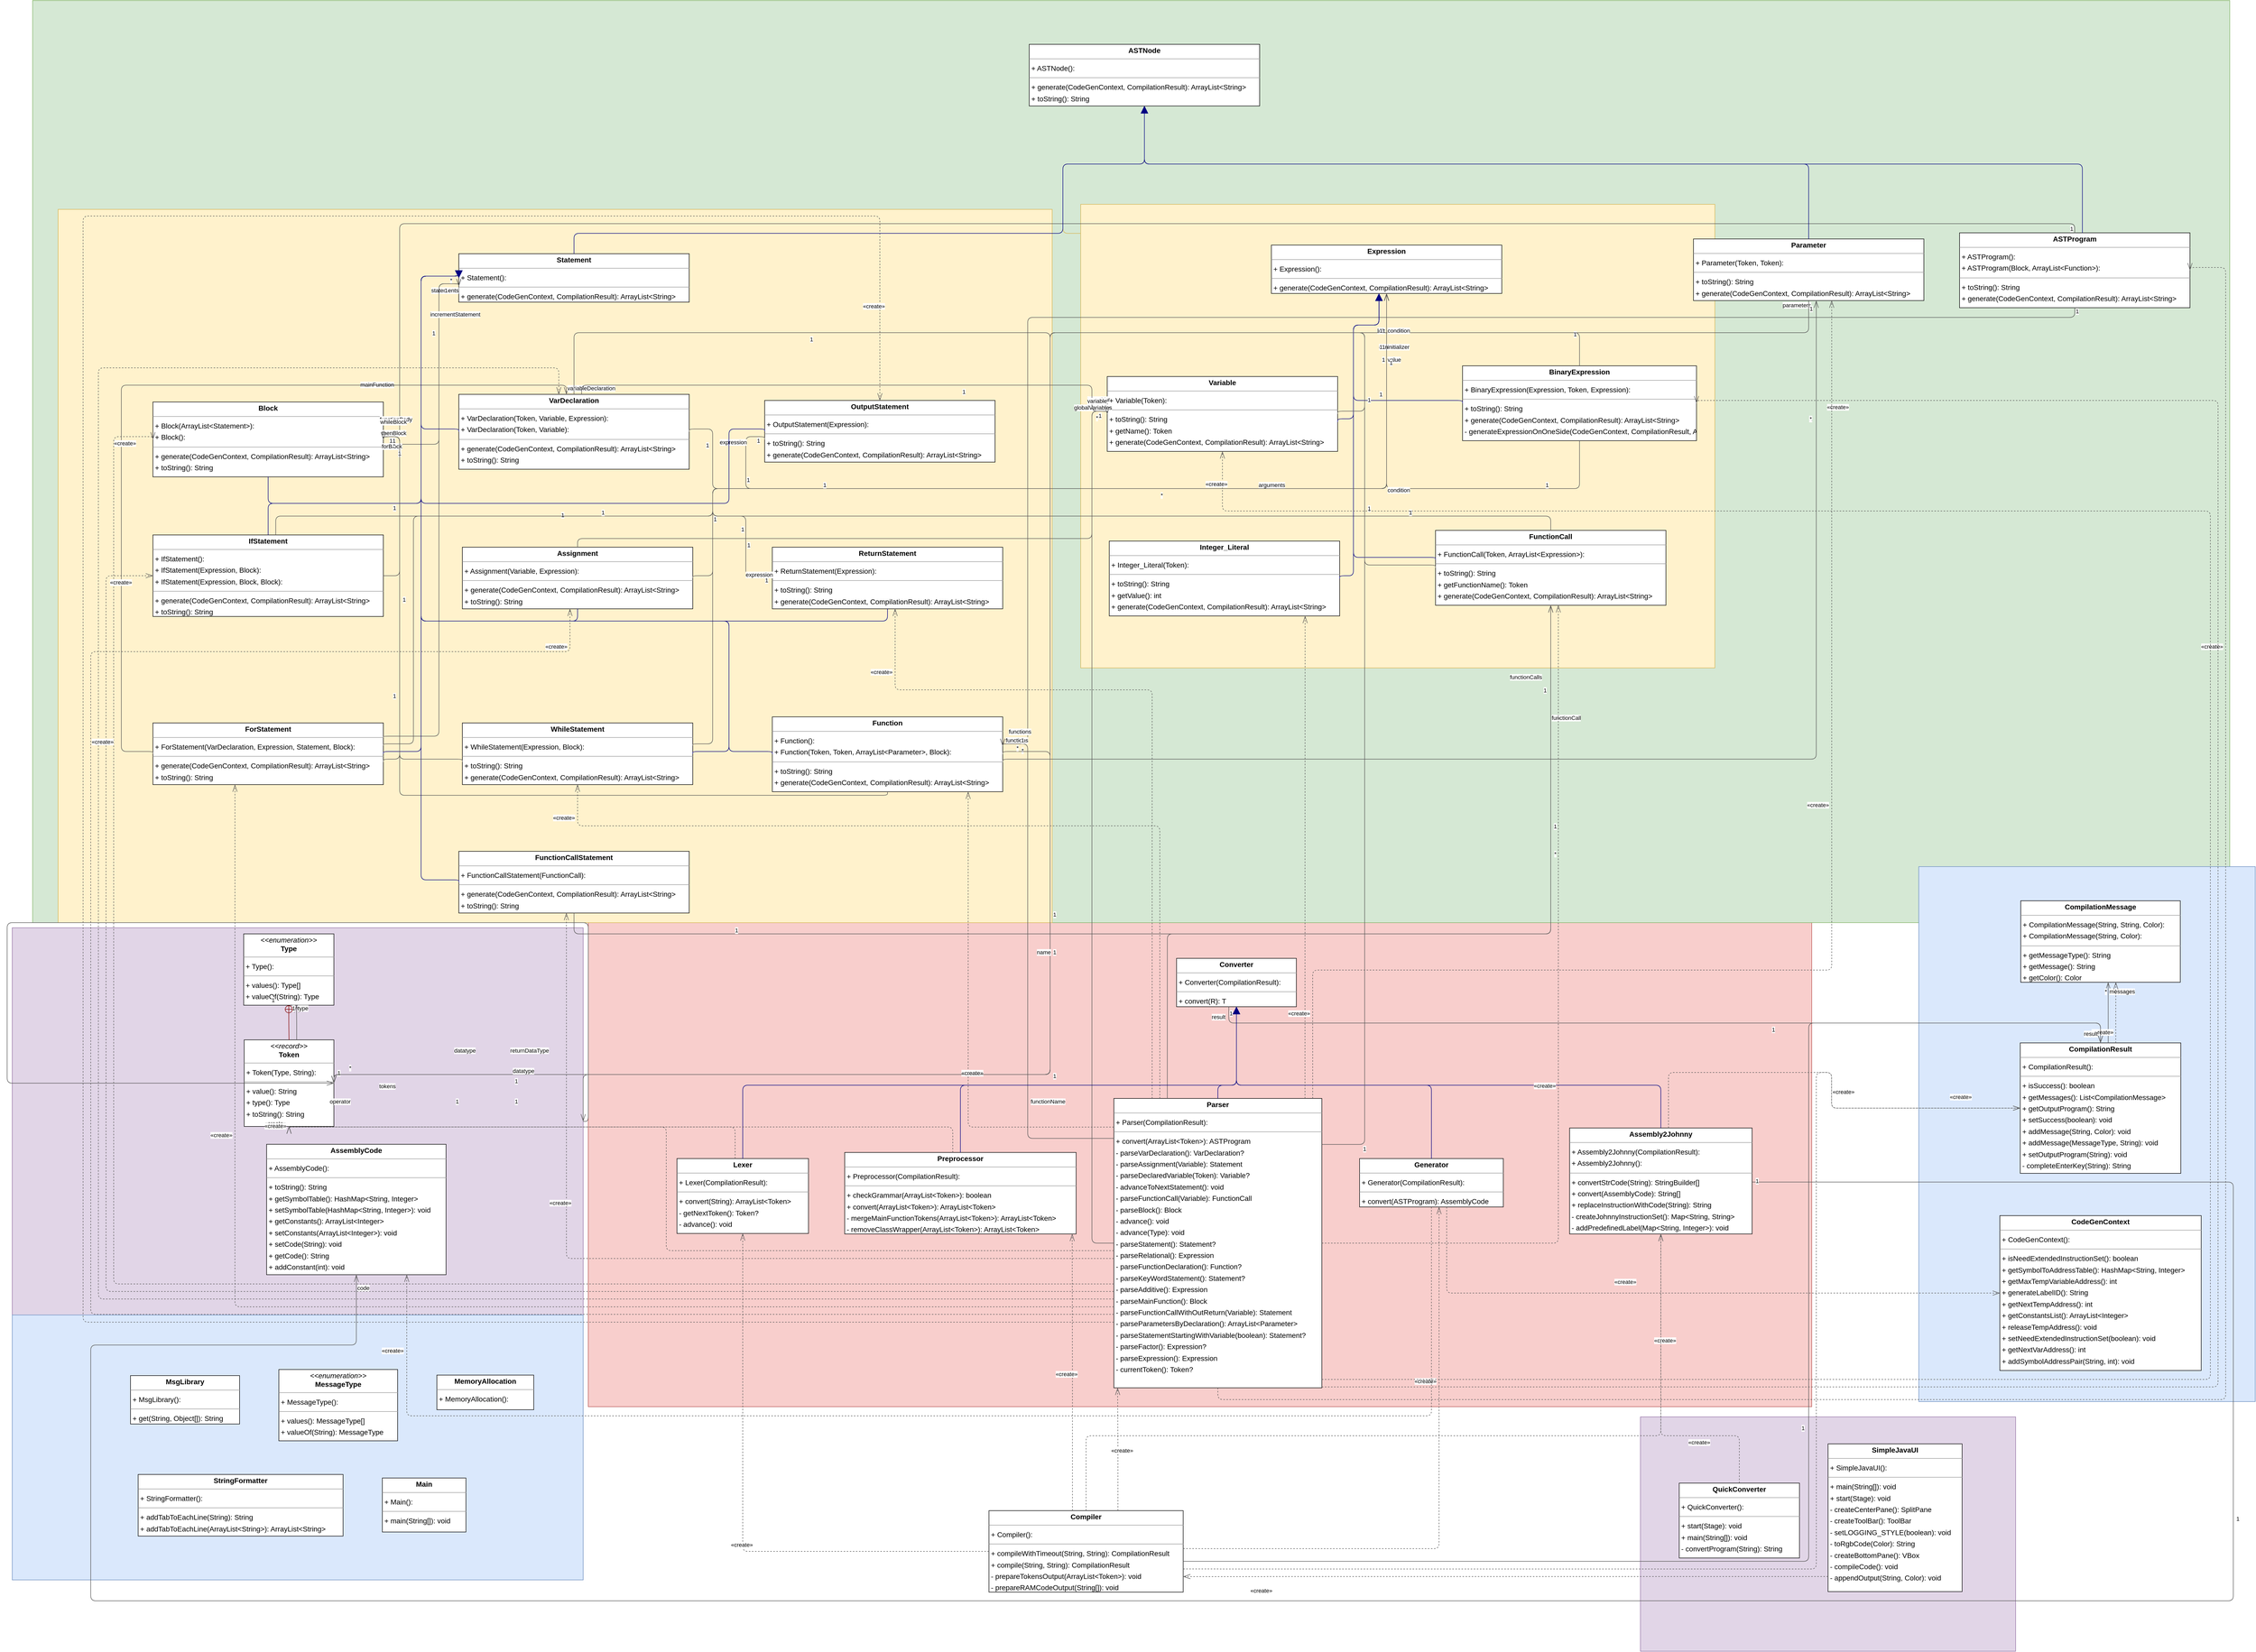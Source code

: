 <mxfile version="26.1.1">
  <diagram id="3kJi25wkMwiQBBuWsVFF" name="第 1 页">
    <mxGraphModel dx="4410" dy="4505" grid="1" gridSize="10" guides="1" tooltips="1" connect="1" arrows="1" fold="1" page="0" pageScale="1" pageWidth="827" pageHeight="1169" background="none" math="0" shadow="0">
      <root>
        <mxCell id="0" />
        <mxCell id="1" parent="0" />
        <mxCell id="g_lcb1m27hxCOGvVYwGn-9" value="" style="rounded=0;whiteSpace=wrap;html=1;fillColor=#e1d5e7;strokeColor=#9673a6;" vertex="1" parent="1">
          <mxGeometry x="930" y="950" width="1120" height="760" as="geometry" />
        </mxCell>
        <mxCell id="g_lcb1m27hxCOGvVYwGn-8" value="" style="rounded=0;whiteSpace=wrap;html=1;fillColor=#dae8fc;strokeColor=#6c8ebf;" vertex="1" parent="1">
          <mxGeometry x="930" y="1710" width="1120" height="520" as="geometry" />
        </mxCell>
        <mxCell id="g_lcb1m27hxCOGvVYwGn-7" value="" style="rounded=0;whiteSpace=wrap;html=1;fillColor=#f8cecc;strokeColor=#b85450;" vertex="1" parent="1">
          <mxGeometry x="2060" y="940" width="2400" height="950" as="geometry" />
        </mxCell>
        <mxCell id="g_lcb1m27hxCOGvVYwGn-6" value="" style="rounded=0;whiteSpace=wrap;html=1;fillColor=#e1d5e7;strokeColor=#9673a6;" vertex="1" parent="1">
          <mxGeometry x="4124" y="1910" width="736" height="460" as="geometry" />
        </mxCell>
        <mxCell id="g_lcb1m27hxCOGvVYwGn-4" value="" style="rounded=0;whiteSpace=wrap;html=1;fillColor=#d5e8d4;strokeColor=#82b366;" vertex="1" parent="1">
          <mxGeometry x="970" y="-870" width="4310" height="1810" as="geometry" />
        </mxCell>
        <mxCell id="g_lcb1m27hxCOGvVYwGn-5" value="" style="rounded=0;whiteSpace=wrap;html=1;fillColor=#dae8fc;strokeColor=#6c8ebf;" vertex="1" parent="1">
          <mxGeometry x="4670" y="830" width="660" height="1050" as="geometry" />
        </mxCell>
        <mxCell id="edge16" value="" style="html=1;rounded=1;edgeStyle=orthogonalEdgeStyle;dashed=0;startArrow=none;endArrow=block;endSize=12;strokeColor=#d6b656;exitX=0.500;exitY=0.000;exitDx=0;exitDy=0;entryX=0.500;entryY=1.000;entryDx=0;entryDy=0;fillColor=#fff2cc;" parent="1" source="g_lcb1m27hxCOGvVYwGn-2" target="node1" edge="1">
          <mxGeometry width="50" height="50" relative="1" as="geometry">
            <Array as="points">
              <mxPoint x="2991" y="-413" />
              <mxPoint x="2991" y="-549" />
              <mxPoint x="3151" y="-549" />
            </Array>
          </mxGeometry>
        </mxCell>
        <mxCell id="g_lcb1m27hxCOGvVYwGn-3" value="" style="html=1;rounded=1;edgeStyle=orthogonalEdgeStyle;dashed=0;startArrow=none;endArrow=block;endSize=12;strokeColor=#d6b656;exitX=0.500;exitY=0.000;exitDx=0;exitDy=0;entryX=0.500;entryY=1.000;entryDx=0;entryDy=0;fillColor=#fff2cc;" edge="1" parent="1" source="node5" target="g_lcb1m27hxCOGvVYwGn-2">
          <mxGeometry width="50" height="50" relative="1" as="geometry">
            <Array as="points">
              <mxPoint x="3626" y="-413" />
            </Array>
            <mxPoint x="3626" y="-390" as="sourcePoint" />
            <mxPoint x="3151" y="-663" as="targetPoint" />
          </mxGeometry>
        </mxCell>
        <mxCell id="g_lcb1m27hxCOGvVYwGn-2" value="" style="rounded=0;whiteSpace=wrap;html=1;fillColor=#fff2cc;strokeColor=#d6b656;" vertex="1" parent="1">
          <mxGeometry x="3026" y="-470" width="1244" height="910" as="geometry" />
        </mxCell>
        <mxCell id="g_lcb1m27hxCOGvVYwGn-1" value="" style="rounded=0;whiteSpace=wrap;html=1;fillColor=#fff2cc;strokeColor=#d6b656;" vertex="1" parent="1">
          <mxGeometry x="1020" y="-460" width="1950" height="1400" as="geometry" />
        </mxCell>
        <mxCell id="node1" value="&lt;p style=&quot;margin:0px;margin-top:4px;text-align:center;&quot;&gt;&lt;b&gt;ASTNode&lt;/b&gt;&lt;/p&gt;&lt;hr size=&quot;1&quot;/&gt;&lt;p style=&quot;margin:0 0 0 4px;line-height:1.6;&quot;&gt;+ ASTNode(): &lt;/p&gt;&lt;hr size=&quot;1&quot;/&gt;&lt;p style=&quot;margin:0 0 0 4px;line-height:1.6;&quot;&gt;+ generate(CodeGenContext, CompilationResult): ArrayList&amp;lt;String&amp;gt;&lt;br/&gt;+ toString(): String&lt;/p&gt;" style="verticalAlign=top;align=left;overflow=fill;fontSize=14;fontFamily=Helvetica;html=1;rounded=0;shadow=0;comic=0;labelBackgroundColor=none;strokeWidth=1;" parent="1" vertex="1">
          <mxGeometry x="2925" y="-784" width="452" height="121" as="geometry" />
        </mxCell>
        <mxCell id="node34" value="&lt;p style=&quot;margin:0px;margin-top:4px;text-align:center;&quot;&gt;&lt;b&gt;ASTProgram&lt;/b&gt;&lt;/p&gt;&lt;hr size=&quot;1&quot;/&gt;&lt;p style=&quot;margin:0 0 0 4px;line-height:1.6;&quot;&gt;+ ASTProgram(): &lt;br/&gt;+ ASTProgram(Block, ArrayList&amp;lt;Function&amp;gt;): &lt;/p&gt;&lt;hr size=&quot;1&quot;/&gt;&lt;p style=&quot;margin:0 0 0 4px;line-height:1.6;&quot;&gt;+ toString(): String&lt;br/&gt;+ generate(CodeGenContext, CompilationResult): ArrayList&amp;lt;String&amp;gt;&lt;/p&gt;" style="verticalAlign=top;align=left;overflow=fill;fontSize=14;fontFamily=Helvetica;html=1;rounded=0;shadow=0;comic=0;labelBackgroundColor=none;strokeWidth=1;" parent="1" vertex="1">
          <mxGeometry x="4750" y="-414" width="452" height="147" as="geometry" />
        </mxCell>
        <mxCell id="node8" value="&lt;p style=&quot;margin:0px;margin-top:4px;text-align:center;&quot;&gt;&lt;b&gt;Assembly2Johnny&lt;/b&gt;&lt;/p&gt;&lt;hr size=&quot;1&quot;/&gt;&lt;p style=&quot;margin:0 0 0 4px;line-height:1.6;&quot;&gt;+ Assembly2Johnny(CompilationResult): &lt;br/&gt;+ Assembly2Johnny(): &lt;/p&gt;&lt;hr size=&quot;1&quot;/&gt;&lt;p style=&quot;margin:0 0 0 4px;line-height:1.6;&quot;&gt;+ convertStrCode(String): StringBuilder[]&lt;br/&gt;+ convert(AssemblyCode): String[]&lt;br/&gt;+ replaceInstructionWithCode(String): String&lt;br/&gt;- createJohnnyInstructionSet(): Map&amp;lt;String, String&amp;gt;&lt;br/&gt;- addPredefinedLabel(Map&amp;lt;String, Integer&amp;gt;): void&lt;/p&gt;" style="verticalAlign=top;align=left;overflow=fill;fontSize=14;fontFamily=Helvetica;html=1;rounded=0;shadow=0;comic=0;labelBackgroundColor=none;strokeWidth=1;" parent="1" vertex="1">
          <mxGeometry x="3985" y="1343" width="358" height="208" as="geometry" />
        </mxCell>
        <mxCell id="node7" value="&lt;p style=&quot;margin:0px;margin-top:4px;text-align:center;&quot;&gt;&lt;b&gt;AssemblyCode&lt;/b&gt;&lt;/p&gt;&lt;hr size=&quot;1&quot;/&gt;&lt;p style=&quot;margin:0 0 0 4px;line-height:1.6;&quot;&gt;+ AssemblyCode(): &lt;/p&gt;&lt;hr size=&quot;1&quot;/&gt;&lt;p style=&quot;margin:0 0 0 4px;line-height:1.6;&quot;&gt;+ toString(): String&lt;br/&gt;+ getSymbolTable(): HashMap&amp;lt;String, Integer&amp;gt;&lt;br/&gt;+ setSymbolTable(HashMap&amp;lt;String, Integer&amp;gt;): void&lt;br/&gt;+ getConstants(): ArrayList&amp;lt;Integer&amp;gt;&lt;br/&gt;+ setConstants(ArrayList&amp;lt;Integer&amp;gt;): void&lt;br/&gt;+ setCode(String): void&lt;br/&gt;+ getCode(): String&lt;br/&gt;+ addConstant(int): void&lt;/p&gt;" style="verticalAlign=top;align=left;overflow=fill;fontSize=14;fontFamily=Helvetica;html=1;rounded=0;shadow=0;comic=0;labelBackgroundColor=none;strokeWidth=1;" parent="1" vertex="1">
          <mxGeometry x="1429" y="1375" width="352" height="256" as="geometry" />
        </mxCell>
        <mxCell id="node20" value="&lt;p style=&quot;margin:0px;margin-top:4px;text-align:center;&quot;&gt;&lt;b&gt;Assignment&lt;/b&gt;&lt;/p&gt;&lt;hr size=&quot;1&quot;/&gt;&lt;p style=&quot;margin:0 0 0 4px;line-height:1.6;&quot;&gt;+ Assignment(Variable, Expression): &lt;/p&gt;&lt;hr size=&quot;1&quot;/&gt;&lt;p style=&quot;margin:0 0 0 4px;line-height:1.6;&quot;&gt;+ generate(CodeGenContext, CompilationResult): ArrayList&amp;lt;String&amp;gt;&lt;br/&gt;+ toString(): String&lt;/p&gt;" style="verticalAlign=top;align=left;overflow=fill;fontSize=14;fontFamily=Helvetica;html=1;rounded=0;shadow=0;comic=0;labelBackgroundColor=none;strokeWidth=1;" parent="1" vertex="1">
          <mxGeometry x="1813" y="203" width="452" height="121" as="geometry" />
        </mxCell>
        <mxCell id="node19" value="&lt;p style=&quot;margin:0px;margin-top:4px;text-align:center;&quot;&gt;&lt;b&gt;BinaryExpression&lt;/b&gt;&lt;/p&gt;&lt;hr size=&quot;1&quot;/&gt;&lt;p style=&quot;margin:0 0 0 4px;line-height:1.6;&quot;&gt;+ BinaryExpression(Expression, Token, Expression): &lt;/p&gt;&lt;hr size=&quot;1&quot;/&gt;&lt;p style=&quot;margin:0 0 0 4px;line-height:1.6;&quot;&gt;+ toString(): String&lt;br/&gt;+ generate(CodeGenContext, CompilationResult): ArrayList&amp;lt;String&amp;gt;&lt;br/&gt;- generateExpressionOnOneSide(CodeGenContext, CompilationResult, ArrayList&amp;lt;String&amp;gt;, Expression): String&lt;/p&gt;" style="verticalAlign=top;align=left;overflow=fill;fontSize=14;fontFamily=Helvetica;html=1;rounded=0;shadow=0;comic=0;labelBackgroundColor=none;strokeWidth=1;" parent="1" vertex="1">
          <mxGeometry x="3775" y="-153" width="459" height="147" as="geometry" />
        </mxCell>
        <mxCell id="node3" value="&lt;p style=&quot;margin:0px;margin-top:4px;text-align:center;&quot;&gt;&lt;b&gt;Block&lt;/b&gt;&lt;/p&gt;&lt;hr size=&quot;1&quot;/&gt;&lt;p style=&quot;margin:0 0 0 4px;line-height:1.6;&quot;&gt;+ Block(ArrayList&amp;lt;Statement&amp;gt;): &lt;br/&gt;+ Block(): &lt;/p&gt;&lt;hr size=&quot;1&quot;/&gt;&lt;p style=&quot;margin:0 0 0 4px;line-height:1.6;&quot;&gt;+ generate(CodeGenContext, CompilationResult): ArrayList&amp;lt;String&amp;gt;&lt;br/&gt;+ toString(): String&lt;/p&gt;" style="verticalAlign=top;align=left;overflow=fill;fontSize=14;fontFamily=Helvetica;html=1;rounded=0;shadow=0;comic=0;labelBackgroundColor=none;strokeWidth=1;" parent="1" vertex="1">
          <mxGeometry x="1206" y="-82" width="452" height="147" as="geometry" />
        </mxCell>
        <mxCell id="node9" value="&lt;p style=&quot;margin:0px;margin-top:4px;text-align:center;&quot;&gt;&lt;b&gt;CodeGenContext&lt;/b&gt;&lt;/p&gt;&lt;hr size=&quot;1&quot;/&gt;&lt;p style=&quot;margin:0 0 0 4px;line-height:1.6;&quot;&gt;+ CodeGenContext(): &lt;/p&gt;&lt;hr size=&quot;1&quot;/&gt;&lt;p style=&quot;margin:0 0 0 4px;line-height:1.6;&quot;&gt;+ isNeedExtendedInstructionSet(): boolean&lt;br/&gt;+ getSymbolToAddressTable(): HashMap&amp;lt;String, Integer&amp;gt;&lt;br/&gt;+ getMaxTempVariableAddress(): int&lt;br/&gt;+ generateLabelID(): String&lt;br/&gt;+ getNextTempAddress(): int&lt;br/&gt;+ getConstantsList(): ArrayList&amp;lt;Integer&amp;gt;&lt;br/&gt;+ releaseTempAddress(): void&lt;br/&gt;+ setNeedExtendedInstructionSet(boolean): void&lt;br/&gt;+ getNextVarAddress(): int&lt;br/&gt;+ addSymbolAddressPair(String, int): void&lt;/p&gt;" style="verticalAlign=top;align=left;overflow=fill;fontSize=14;fontFamily=Helvetica;html=1;rounded=0;shadow=0;comic=0;labelBackgroundColor=none;strokeWidth=1;" parent="1" vertex="1">
          <mxGeometry x="4829" y="1515" width="395" height="304" as="geometry" />
        </mxCell>
        <mxCell id="node13" value="&lt;p style=&quot;margin:0px;margin-top:4px;text-align:center;&quot;&gt;&lt;b&gt;CompilationMessage&lt;/b&gt;&lt;/p&gt;&lt;hr size=&quot;1&quot;/&gt;&lt;p style=&quot;margin:0 0 0 4px;line-height:1.6;&quot;&gt;+ CompilationMessage(String, String, Color): &lt;br/&gt;+ CompilationMessage(String, Color): &lt;/p&gt;&lt;hr size=&quot;1&quot;/&gt;&lt;p style=&quot;margin:0 0 0 4px;line-height:1.6;&quot;&gt;+ getMessageType(): String&lt;br/&gt;+ getMessage(): String&lt;br/&gt;+ getColor(): Color&lt;/p&gt;" style="verticalAlign=top;align=left;overflow=fill;fontSize=14;fontFamily=Helvetica;html=1;rounded=0;shadow=0;comic=0;labelBackgroundColor=none;strokeWidth=1;" parent="1" vertex="1">
          <mxGeometry x="4870" y="897" width="313" height="160" as="geometry" />
        </mxCell>
        <mxCell id="node14" value="&lt;p style=&quot;margin:0px;margin-top:4px;text-align:center;&quot;&gt;&lt;b&gt;CompilationResult&lt;/b&gt;&lt;/p&gt;&lt;hr size=&quot;1&quot;/&gt;&lt;p style=&quot;margin:0 0 0 4px;line-height:1.6;&quot;&gt;+ CompilationResult(): &lt;/p&gt;&lt;hr size=&quot;1&quot;/&gt;&lt;p style=&quot;margin:0 0 0 4px;line-height:1.6;&quot;&gt;+ isSuccess(): boolean&lt;br/&gt;+ getMessages(): List&amp;lt;CompilationMessage&amp;gt;&lt;br/&gt;+ getOutputProgram(): String&lt;br/&gt;+ setSuccess(boolean): void&lt;br/&gt;+ addMessage(String, Color): void&lt;br/&gt;+ addMessage(MessageType, String): void&lt;br/&gt;+ setOutputProgram(String): void&lt;br/&gt;- completeEnterKey(String): String&lt;/p&gt;" style="verticalAlign=top;align=left;overflow=fill;fontSize=14;fontFamily=Helvetica;html=1;rounded=0;shadow=0;comic=0;labelBackgroundColor=none;strokeWidth=1;" parent="1" vertex="1">
          <mxGeometry x="4869" y="1176" width="315" height="256" as="geometry" />
        </mxCell>
        <mxCell id="node11" value="&lt;p style=&quot;margin:0px;margin-top:4px;text-align:center;&quot;&gt;&lt;b&gt;Compiler&lt;/b&gt;&lt;/p&gt;&lt;hr size=&quot;1&quot;/&gt;&lt;p style=&quot;margin:0 0 0 4px;line-height:1.6;&quot;&gt;+ Compiler(): &lt;/p&gt;&lt;hr size=&quot;1&quot;/&gt;&lt;p style=&quot;margin:0 0 0 4px;line-height:1.6;&quot;&gt;+ compileWithTimeout(String, String): CompilationResult&lt;br/&gt;+ compile(String, String): CompilationResult&lt;br/&gt;- prepareTokensOutput(ArrayList&amp;lt;Token&amp;gt;): void&lt;br/&gt;- prepareRAMCodeOutput(String[]): void&lt;/p&gt;" style="verticalAlign=top;align=left;overflow=fill;fontSize=14;fontFamily=Helvetica;html=1;rounded=0;shadow=0;comic=0;labelBackgroundColor=none;strokeWidth=1;" parent="1" vertex="1">
          <mxGeometry x="2846" y="2094" width="381" height="160" as="geometry" />
        </mxCell>
        <mxCell id="node23" value="&lt;p style=&quot;margin:0px;margin-top:4px;text-align:center;&quot;&gt;&lt;b&gt;Converter&lt;R, T&gt;&lt;/b&gt;&lt;/p&gt;&lt;hr size=&quot;1&quot;/&gt;&lt;p style=&quot;margin:0 0 0 4px;line-height:1.6;&quot;&gt;+ Converter(CompilationResult): &lt;/p&gt;&lt;hr size=&quot;1&quot;/&gt;&lt;p style=&quot;margin:0 0 0 4px;line-height:1.6;&quot;&gt;+ convert(R): T&lt;/p&gt;" style="verticalAlign=top;align=left;overflow=fill;fontSize=14;fontFamily=Helvetica;html=1;rounded=0;shadow=0;comic=0;labelBackgroundColor=none;strokeWidth=1;" parent="1" vertex="1">
          <mxGeometry x="3214" y="1010" width="235" height="95" as="geometry" />
        </mxCell>
        <mxCell id="node5" value="&lt;p style=&quot;margin:0px;margin-top:4px;text-align:center;&quot;&gt;&lt;b&gt;Expression&lt;/b&gt;&lt;/p&gt;&lt;hr size=&quot;1&quot;/&gt;&lt;p style=&quot;margin:0 0 0 4px;line-height:1.6;&quot;&gt;+ Expression(): &lt;/p&gt;&lt;hr size=&quot;1&quot;/&gt;&lt;p style=&quot;margin:0 0 0 4px;line-height:1.6;&quot;&gt;+ generate(CodeGenContext, CompilationResult): ArrayList&amp;lt;String&amp;gt;&lt;/p&gt;" style="verticalAlign=top;align=left;overflow=fill;fontSize=14;fontFamily=Helvetica;html=1;rounded=0;shadow=0;comic=0;labelBackgroundColor=none;strokeWidth=1;" parent="1" vertex="1">
          <mxGeometry x="3400" y="-390" width="452" height="95" as="geometry" />
        </mxCell>
        <mxCell id="node2" value="&lt;p style=&quot;margin:0px;margin-top:4px;text-align:center;&quot;&gt;&lt;b&gt;ForStatement&lt;/b&gt;&lt;/p&gt;&lt;hr size=&quot;1&quot;/&gt;&lt;p style=&quot;margin:0 0 0 4px;line-height:1.6;&quot;&gt;+ ForStatement(VarDeclaration, Expression, Statement, Block): &lt;/p&gt;&lt;hr size=&quot;1&quot;/&gt;&lt;p style=&quot;margin:0 0 0 4px;line-height:1.6;&quot;&gt;+ generate(CodeGenContext, CompilationResult): ArrayList&amp;lt;String&amp;gt;&lt;br/&gt;+ toString(): String&lt;/p&gt;" style="verticalAlign=top;align=left;overflow=fill;fontSize=14;fontFamily=Helvetica;html=1;rounded=0;shadow=0;comic=0;labelBackgroundColor=none;strokeWidth=1;" parent="1" vertex="1">
          <mxGeometry x="1206" y="548" width="452" height="121" as="geometry" />
        </mxCell>
        <mxCell id="node22" value="&lt;p style=&quot;margin:0px;margin-top:4px;text-align:center;&quot;&gt;&lt;b&gt;Function&lt;/b&gt;&lt;/p&gt;&lt;hr size=&quot;1&quot;/&gt;&lt;p style=&quot;margin:0 0 0 4px;line-height:1.6;&quot;&gt;+ Function(): &lt;br/&gt;+ Function(Token, Token, ArrayList&amp;lt;Parameter&amp;gt;, Block): &lt;/p&gt;&lt;hr size=&quot;1&quot;/&gt;&lt;p style=&quot;margin:0 0 0 4px;line-height:1.6;&quot;&gt;+ toString(): String&lt;br/&gt;+ generate(CodeGenContext, CompilationResult): ArrayList&amp;lt;String&amp;gt;&lt;/p&gt;" style="verticalAlign=top;align=left;overflow=fill;fontSize=14;fontFamily=Helvetica;html=1;rounded=0;shadow=0;comic=0;labelBackgroundColor=none;strokeWidth=1;" parent="1" vertex="1">
          <mxGeometry x="2421" y="536" width="452" height="147" as="geometry" />
        </mxCell>
        <mxCell id="node30" value="&lt;p style=&quot;margin:0px;margin-top:4px;text-align:center;&quot;&gt;&lt;b&gt;FunctionCall&lt;/b&gt;&lt;/p&gt;&lt;hr size=&quot;1&quot;/&gt;&lt;p style=&quot;margin:0 0 0 4px;line-height:1.6;&quot;&gt;+ FunctionCall(Token, ArrayList&amp;lt;Expression&amp;gt;): &lt;/p&gt;&lt;hr size=&quot;1&quot;/&gt;&lt;p style=&quot;margin:0 0 0 4px;line-height:1.6;&quot;&gt;+ toString(): String&lt;br/&gt;+ getFunctionName(): Token&lt;br/&gt;+ generate(CodeGenContext, CompilationResult): ArrayList&amp;lt;String&amp;gt;&lt;/p&gt;" style="verticalAlign=top;align=left;overflow=fill;fontSize=14;fontFamily=Helvetica;html=1;rounded=0;shadow=0;comic=0;labelBackgroundColor=none;strokeWidth=1;" parent="1" vertex="1">
          <mxGeometry x="3722" y="170" width="452" height="147" as="geometry" />
        </mxCell>
        <mxCell id="node26" value="&lt;p style=&quot;margin:0px;margin-top:4px;text-align:center;&quot;&gt;&lt;b&gt;FunctionCallStatement&lt;/b&gt;&lt;/p&gt;&lt;hr size=&quot;1&quot;/&gt;&lt;p style=&quot;margin:0 0 0 4px;line-height:1.6;&quot;&gt;+ FunctionCallStatement(FunctionCall): &lt;/p&gt;&lt;hr size=&quot;1&quot;/&gt;&lt;p style=&quot;margin:0 0 0 4px;line-height:1.6;&quot;&gt;+ generate(CodeGenContext, CompilationResult): ArrayList&amp;lt;String&amp;gt;&lt;br/&gt;+ toString(): String&lt;/p&gt;" style="verticalAlign=top;align=left;overflow=fill;fontSize=14;fontFamily=Helvetica;html=1;rounded=0;shadow=0;comic=0;labelBackgroundColor=none;strokeWidth=1;" parent="1" vertex="1">
          <mxGeometry x="1806" y="800" width="452" height="121" as="geometry" />
        </mxCell>
        <mxCell id="node29" value="&lt;p style=&quot;margin:0px;margin-top:4px;text-align:center;&quot;&gt;&lt;b&gt;Generator&lt;/b&gt;&lt;/p&gt;&lt;hr size=&quot;1&quot;/&gt;&lt;p style=&quot;margin:0 0 0 4px;line-height:1.6;&quot;&gt;+ Generator(CompilationResult): &lt;/p&gt;&lt;hr size=&quot;1&quot;/&gt;&lt;p style=&quot;margin:0 0 0 4px;line-height:1.6;&quot;&gt;+ convert(ASTProgram): AssemblyCode&lt;/p&gt;" style="verticalAlign=top;align=left;overflow=fill;fontSize=14;fontFamily=Helvetica;html=1;rounded=0;shadow=0;comic=0;labelBackgroundColor=none;strokeWidth=1;" parent="1" vertex="1">
          <mxGeometry x="3573" y="1403" width="282" height="95" as="geometry" />
        </mxCell>
        <mxCell id="node4" value="&lt;p style=&quot;margin:0px;margin-top:4px;text-align:center;&quot;&gt;&lt;b&gt;IfStatement&lt;/b&gt;&lt;/p&gt;&lt;hr size=&quot;1&quot;/&gt;&lt;p style=&quot;margin:0 0 0 4px;line-height:1.6;&quot;&gt;+ IfStatement(): &lt;br/&gt;+ IfStatement(Expression, Block): &lt;br/&gt;+ IfStatement(Expression, Block, Block): &lt;/p&gt;&lt;hr size=&quot;1&quot;/&gt;&lt;p style=&quot;margin:0 0 0 4px;line-height:1.6;&quot;&gt;+ generate(CodeGenContext, CompilationResult): ArrayList&amp;lt;String&amp;gt;&lt;br/&gt;+ toString(): String&lt;/p&gt;" style="verticalAlign=top;align=left;overflow=fill;fontSize=14;fontFamily=Helvetica;html=1;rounded=0;shadow=0;comic=0;labelBackgroundColor=none;strokeWidth=1;" parent="1" vertex="1">
          <mxGeometry x="1206" y="179" width="452" height="160" as="geometry" />
        </mxCell>
        <mxCell id="node32" value="&lt;p style=&quot;margin:0px;margin-top:4px;text-align:center;&quot;&gt;&lt;b&gt;Integer_Literal&lt;/b&gt;&lt;/p&gt;&lt;hr size=&quot;1&quot;/&gt;&lt;p style=&quot;margin:0 0 0 4px;line-height:1.6;&quot;&gt;+ Integer_Literal(Token): &lt;/p&gt;&lt;hr size=&quot;1&quot;/&gt;&lt;p style=&quot;margin:0 0 0 4px;line-height:1.6;&quot;&gt;+ toString(): String&lt;br/&gt;+ getValue(): int&lt;br/&gt;+ generate(CodeGenContext, CompilationResult): ArrayList&amp;lt;String&amp;gt;&lt;/p&gt;" style="verticalAlign=top;align=left;overflow=fill;fontSize=14;fontFamily=Helvetica;html=1;rounded=0;shadow=0;comic=0;labelBackgroundColor=none;strokeWidth=1;" parent="1" vertex="1">
          <mxGeometry x="3082" y="191" width="452" height="147" as="geometry" />
        </mxCell>
        <mxCell id="node18" value="&lt;p style=&quot;margin:0px;margin-top:4px;text-align:center;&quot;&gt;&lt;b&gt;Lexer&lt;/b&gt;&lt;/p&gt;&lt;hr size=&quot;1&quot;/&gt;&lt;p style=&quot;margin:0 0 0 4px;line-height:1.6;&quot;&gt;+ Lexer(CompilationResult): &lt;/p&gt;&lt;hr size=&quot;1&quot;/&gt;&lt;p style=&quot;margin:0 0 0 4px;line-height:1.6;&quot;&gt;+ convert(String): ArrayList&amp;lt;Token&amp;gt;&lt;br/&gt;- getNextToken(): Token?&lt;br/&gt;- advance(): void&lt;/p&gt;" style="verticalAlign=top;align=left;overflow=fill;fontSize=14;fontFamily=Helvetica;html=1;rounded=0;shadow=0;comic=0;labelBackgroundColor=none;strokeWidth=1;" parent="1" vertex="1">
          <mxGeometry x="2234" y="1403" width="258" height="147" as="geometry" />
        </mxCell>
        <mxCell id="node16" value="&lt;p style=&quot;margin:0px;margin-top:4px;text-align:center;&quot;&gt;&lt;b&gt;Main&lt;/b&gt;&lt;/p&gt;&lt;hr size=&quot;1&quot;/&gt;&lt;p style=&quot;margin:0 0 0 4px;line-height:1.6;&quot;&gt;+ Main(): &lt;/p&gt;&lt;hr size=&quot;1&quot;/&gt;&lt;p style=&quot;margin:0 0 0 4px;line-height:1.6;&quot;&gt;+ main(String[]): void&lt;/p&gt;" style="verticalAlign=top;align=left;overflow=fill;fontSize=14;fontFamily=Helvetica;html=1;rounded=0;shadow=0;comic=0;labelBackgroundColor=none;strokeWidth=1;" parent="1" vertex="1">
          <mxGeometry x="1656" y="2030" width="164" height="106" as="geometry" />
        </mxCell>
        <mxCell id="node12" value="&lt;p style=&quot;margin:0px;margin-top:4px;text-align:center;&quot;&gt;&lt;b&gt;MemoryAllocation&lt;/b&gt;&lt;/p&gt;&lt;hr size=&quot;1&quot;/&gt;&lt;p style=&quot;margin:0 0 0 4px;line-height:1.6;&quot;&gt;+ MemoryAllocation(): &lt;/p&gt;" style="verticalAlign=top;align=left;overflow=fill;fontSize=14;fontFamily=Helvetica;html=1;rounded=0;shadow=0;comic=0;labelBackgroundColor=none;strokeWidth=1;" parent="1" vertex="1">
          <mxGeometry x="1763" y="1828" width="190" height="68" as="geometry" />
        </mxCell>
        <mxCell id="node31" value="&lt;p style=&quot;margin:0px;margin-top:4px;text-align:center;&quot;&gt;&lt;i&gt;&amp;lt;&amp;lt;enumeration&amp;gt;&amp;gt;&lt;/i&gt;&lt;br/&gt;&lt;b&gt;MessageType&lt;/b&gt;&lt;/p&gt;&lt;hr size=&quot;1&quot;/&gt;&lt;p style=&quot;margin:0 0 0 4px;line-height:1.6;&quot;&gt;+ MessageType(): &lt;/p&gt;&lt;hr size=&quot;1&quot;/&gt;&lt;p style=&quot;margin:0 0 0 4px;line-height:1.6;&quot;&gt;+ values(): MessageType[]&lt;br/&gt;+ valueOf(String): MessageType&lt;/p&gt;" style="verticalAlign=top;align=left;overflow=fill;fontSize=14;fontFamily=Helvetica;html=1;rounded=0;shadow=0;comic=0;labelBackgroundColor=none;strokeWidth=1;" parent="1" vertex="1">
          <mxGeometry x="1453" y="1817" width="233" height="140" as="geometry" />
        </mxCell>
        <mxCell id="node38" value="&lt;p style=&quot;margin:0px;margin-top:4px;text-align:center;&quot;&gt;&lt;b&gt;MsgLibrary&lt;/b&gt;&lt;/p&gt;&lt;hr size=&quot;1&quot;/&gt;&lt;p style=&quot;margin:0 0 0 4px;line-height:1.6;&quot;&gt;+ MsgLibrary(): &lt;/p&gt;&lt;hr size=&quot;1&quot;/&gt;&lt;p style=&quot;margin:0 0 0 4px;line-height:1.6;&quot;&gt;+ get(String, Object[]): String&lt;/p&gt;" style="verticalAlign=top;align=left;overflow=fill;fontSize=14;fontFamily=Helvetica;html=1;rounded=0;shadow=0;comic=0;labelBackgroundColor=none;strokeWidth=1;" parent="1" vertex="1">
          <mxGeometry x="1162" y="1829" width="214" height="95" as="geometry" />
        </mxCell>
        <mxCell id="node17" value="&lt;p style=&quot;margin:0px;margin-top:4px;text-align:center;&quot;&gt;&lt;b&gt;OutputStatement&lt;/b&gt;&lt;/p&gt;&lt;hr size=&quot;1&quot;/&gt;&lt;p style=&quot;margin:0 0 0 4px;line-height:1.6;&quot;&gt;+ OutputStatement(Expression): &lt;/p&gt;&lt;hr size=&quot;1&quot;/&gt;&lt;p style=&quot;margin:0 0 0 4px;line-height:1.6;&quot;&gt;+ toString(): String&lt;br/&gt;+ generate(CodeGenContext, CompilationResult): ArrayList&amp;lt;String&amp;gt;&lt;/p&gt;" style="verticalAlign=top;align=left;overflow=fill;fontSize=14;fontFamily=Helvetica;html=1;rounded=0;shadow=0;comic=0;labelBackgroundColor=none;strokeWidth=1;" parent="1" vertex="1">
          <mxGeometry x="2406" y="-85" width="452" height="121" as="geometry" />
        </mxCell>
        <mxCell id="node25" value="&lt;p style=&quot;margin:0px;margin-top:4px;text-align:center;&quot;&gt;&lt;b&gt;Parameter&lt;/b&gt;&lt;/p&gt;&lt;hr size=&quot;1&quot;/&gt;&lt;p style=&quot;margin:0 0 0 4px;line-height:1.6;&quot;&gt;+ Parameter(Token, Token): &lt;/p&gt;&lt;hr size=&quot;1&quot;/&gt;&lt;p style=&quot;margin:0 0 0 4px;line-height:1.6;&quot;&gt;+ toString(): String&lt;br/&gt;+ generate(CodeGenContext, CompilationResult): ArrayList&amp;lt;String&amp;gt;&lt;/p&gt;" style="verticalAlign=top;align=left;overflow=fill;fontSize=14;fontFamily=Helvetica;html=1;rounded=0;shadow=0;comic=0;labelBackgroundColor=none;strokeWidth=1;" parent="1" vertex="1">
          <mxGeometry x="4228" y="-402" width="452" height="121" as="geometry" />
        </mxCell>
        <mxCell id="node24" value="&lt;p style=&quot;margin:0px;margin-top:4px;text-align:center;&quot;&gt;&lt;b&gt;Parser&lt;/b&gt;&lt;/p&gt;&lt;hr size=&quot;1&quot;/&gt;&lt;p style=&quot;margin:0 0 0 4px;line-height:1.6;&quot;&gt;+ Parser(CompilationResult): &lt;/p&gt;&lt;hr size=&quot;1&quot;/&gt;&lt;p style=&quot;margin:0 0 0 4px;line-height:1.6;&quot;&gt;+ convert(ArrayList&amp;lt;Token&amp;gt;): ASTProgram&lt;br/&gt;- parseVarDeclaration(): VarDeclaration?&lt;br/&gt;- parseAssignment(Variable): Statement&lt;br/&gt;- parseDeclaredVariable(Token): Variable?&lt;br/&gt;- advanceToNextStatement(): void&lt;br/&gt;- parseFunctionCall(Variable): FunctionCall&lt;br/&gt;- parseBlock(): Block&lt;br/&gt;- advance(): void&lt;br/&gt;- advance(Type): void&lt;br/&gt;- parseStatement(): Statement?&lt;br/&gt;- parseRelational(): Expression&lt;br/&gt;- parseFunctionDeclaration(): Function?&lt;br/&gt;- parseKeyWordStatement(): Statement?&lt;br/&gt;- parseAdditive(): Expression&lt;br/&gt;- parseMainFunction(): Block&lt;br/&gt;- parseFunctionCallWithOutReturn(Variable): Statement&lt;br/&gt;- parseParametersByDeclaration(): ArrayList&amp;lt;Parameter&amp;gt;&lt;br/&gt;- parseStatementStartingWithVariable(boolean): Statement?&lt;br/&gt;- parseFactor(): Expression?&lt;br/&gt;- parseExpression(): Expression&lt;br/&gt;- currentToken(): Token?&lt;/p&gt;" style="verticalAlign=top;align=left;overflow=fill;fontSize=14;fontFamily=Helvetica;html=1;rounded=0;shadow=0;comic=0;labelBackgroundColor=none;strokeWidth=1;" parent="1" vertex="1">
          <mxGeometry x="3091" y="1285" width="408" height="568" as="geometry" />
        </mxCell>
        <mxCell id="node0" value="&lt;p style=&quot;margin:0px;margin-top:4px;text-align:center;&quot;&gt;&lt;b&gt;Preprocessor&lt;/b&gt;&lt;/p&gt;&lt;hr size=&quot;1&quot;/&gt;&lt;p style=&quot;margin:0 0 0 4px;line-height:1.6;&quot;&gt;+ Preprocessor(CompilationResult): &lt;/p&gt;&lt;hr size=&quot;1&quot;/&gt;&lt;p style=&quot;margin:0 0 0 4px;line-height:1.6;&quot;&gt;+ checkGrammar(ArrayList&amp;lt;Token&amp;gt;): boolean&lt;br/&gt;+ convert(ArrayList&amp;lt;Token&amp;gt;): ArrayList&amp;lt;Token&amp;gt;&lt;br/&gt;- mergeMainFunctionTokens(ArrayList&amp;lt;Token&amp;gt;): ArrayList&amp;lt;Token&amp;gt;&lt;br/&gt;- removeClassWrapper(ArrayList&amp;lt;Token&amp;gt;): ArrayList&amp;lt;Token&amp;gt;&lt;/p&gt;" style="verticalAlign=top;align=left;overflow=fill;fontSize=14;fontFamily=Helvetica;html=1;rounded=0;shadow=0;comic=0;labelBackgroundColor=none;strokeWidth=1;" parent="1" vertex="1">
          <mxGeometry x="2563" y="1391" width="454" height="160" as="geometry" />
        </mxCell>
        <mxCell id="node36" value="&lt;p style=&quot;margin:0px;margin-top:4px;text-align:center;&quot;&gt;&lt;b&gt;QuickConverter&lt;/b&gt;&lt;/p&gt;&lt;hr size=&quot;1&quot;/&gt;&lt;p style=&quot;margin:0 0 0 4px;line-height:1.6;&quot;&gt;+ QuickConverter(): &lt;/p&gt;&lt;hr size=&quot;1&quot;/&gt;&lt;p style=&quot;margin:0 0 0 4px;line-height:1.6;&quot;&gt;+ start(Stage): void&lt;br/&gt;+ main(String[]): void&lt;br/&gt;- convertProgram(String): String&lt;/p&gt;" style="verticalAlign=top;align=left;overflow=fill;fontSize=14;fontFamily=Helvetica;html=1;rounded=0;shadow=0;comic=0;labelBackgroundColor=none;strokeWidth=1;" parent="1" vertex="1">
          <mxGeometry x="4200" y="2040" width="236" height="147" as="geometry" />
        </mxCell>
        <mxCell id="node15" value="&lt;p style=&quot;margin:0px;margin-top:4px;text-align:center;&quot;&gt;&lt;b&gt;ReturnStatement&lt;/b&gt;&lt;/p&gt;&lt;hr size=&quot;1&quot;/&gt;&lt;p style=&quot;margin:0 0 0 4px;line-height:1.6;&quot;&gt;+ ReturnStatement(Expression): &lt;/p&gt;&lt;hr size=&quot;1&quot;/&gt;&lt;p style=&quot;margin:0 0 0 4px;line-height:1.6;&quot;&gt;+ toString(): String&lt;br/&gt;+ generate(CodeGenContext, CompilationResult): ArrayList&amp;lt;String&amp;gt;&lt;/p&gt;" style="verticalAlign=top;align=left;overflow=fill;fontSize=14;fontFamily=Helvetica;html=1;rounded=0;shadow=0;comic=0;labelBackgroundColor=none;strokeWidth=1;" parent="1" vertex="1">
          <mxGeometry x="2421" y="203" width="452" height="121" as="geometry" />
        </mxCell>
        <mxCell id="node10" value="&lt;p style=&quot;margin:0px;margin-top:4px;text-align:center;&quot;&gt;&lt;b&gt;SimpleJavaUI&lt;/b&gt;&lt;/p&gt;&lt;hr size=&quot;1&quot;/&gt;&lt;p style=&quot;margin:0 0 0 4px;line-height:1.6;&quot;&gt;+ SimpleJavaUI(): &lt;/p&gt;&lt;hr size=&quot;1&quot;/&gt;&lt;p style=&quot;margin:0 0 0 4px;line-height:1.6;&quot;&gt;+ main(String[]): void&lt;br/&gt;+ start(Stage): void&lt;br/&gt;- createCenterPane(): SplitPane&lt;br/&gt;- createToolBar(): ToolBar&lt;br/&gt;- setLOGGING_STYLE(boolean): void&lt;br/&gt;- toRgbCode(Color): String&lt;br/&gt;- createBottomPane(): VBox&lt;br/&gt;- compileCode(): void&lt;br/&gt;- appendOutput(String, Color): void&lt;/p&gt;" style="verticalAlign=top;align=left;overflow=fill;fontSize=14;fontFamily=Helvetica;html=1;rounded=0;shadow=0;comic=0;labelBackgroundColor=none;strokeWidth=1;" parent="1" vertex="1">
          <mxGeometry x="4492" y="1963" width="263" height="290" as="geometry" />
        </mxCell>
        <mxCell id="node6" value="&lt;p style=&quot;margin:0px;margin-top:4px;text-align:center;&quot;&gt;&lt;b&gt;Statement&lt;/b&gt;&lt;/p&gt;&lt;hr size=&quot;1&quot;/&gt;&lt;p style=&quot;margin:0 0 0 4px;line-height:1.6;&quot;&gt;+ Statement(): &lt;/p&gt;&lt;hr size=&quot;1&quot;/&gt;&lt;p style=&quot;margin:0 0 0 4px;line-height:1.6;&quot;&gt;+ generate(CodeGenContext, CompilationResult): ArrayList&amp;lt;String&amp;gt;&lt;/p&gt;" style="verticalAlign=top;align=left;overflow=fill;fontSize=14;fontFamily=Helvetica;html=1;rounded=0;shadow=0;comic=0;labelBackgroundColor=none;strokeWidth=1;" parent="1" vertex="1">
          <mxGeometry x="1806" y="-373" width="452" height="95" as="geometry" />
        </mxCell>
        <mxCell id="node37" value="&lt;p style=&quot;margin:0px;margin-top:4px;text-align:center;&quot;&gt;&lt;b&gt;StringFormatter&lt;/b&gt;&lt;/p&gt;&lt;hr size=&quot;1&quot;/&gt;&lt;p style=&quot;margin:0 0 0 4px;line-height:1.6;&quot;&gt;+ StringFormatter(): &lt;/p&gt;&lt;hr size=&quot;1&quot;/&gt;&lt;p style=&quot;margin:0 0 0 4px;line-height:1.6;&quot;&gt;+ addTabToEachLine(String): String&lt;br/&gt;+ addTabToEachLine(ArrayList&amp;lt;String&amp;gt;): ArrayList&amp;lt;String&amp;gt;&lt;/p&gt;" style="verticalAlign=top;align=left;overflow=fill;fontSize=14;fontFamily=Helvetica;html=1;rounded=0;shadow=0;comic=0;labelBackgroundColor=none;strokeWidth=1;" parent="1" vertex="1">
          <mxGeometry x="1177" y="2023" width="402" height="121" as="geometry" />
        </mxCell>
        <mxCell id="node28" value="&lt;p style=&quot;margin:0px;margin-top:4px;text-align:center;&quot;&gt;&lt;i&gt;&amp;lt;&amp;lt;record&amp;gt;&amp;gt;&lt;/i&gt;&lt;br/&gt;&lt;b&gt;Token&lt;/b&gt;&lt;/p&gt;&lt;hr size=&quot;1&quot;/&gt;&lt;p style=&quot;margin:0 0 0 4px;line-height:1.6;&quot;&gt;+ Token(Type, String): &lt;/p&gt;&lt;hr size=&quot;1&quot;/&gt;&lt;p style=&quot;margin:0 0 0 4px;line-height:1.6;&quot;&gt;+ value(): String&lt;br/&gt;+ type(): Type&lt;br/&gt;+ toString(): String&lt;/p&gt;" style="verticalAlign=top;align=left;overflow=fill;fontSize=14;fontFamily=Helvetica;html=1;rounded=0;shadow=0;comic=0;labelBackgroundColor=none;strokeWidth=1;" parent="1" vertex="1">
          <mxGeometry x="1385" y="1170" width="176" height="170" as="geometry" />
        </mxCell>
        <mxCell id="node35" value="&lt;p style=&quot;margin:0px;margin-top:4px;text-align:center;&quot;&gt;&lt;i&gt;&amp;lt;&amp;lt;enumeration&amp;gt;&amp;gt;&lt;/i&gt;&lt;br/&gt;&lt;b&gt;Type&lt;/b&gt;&lt;/p&gt;&lt;hr size=&quot;1&quot;/&gt;&lt;p style=&quot;margin:0 0 0 4px;line-height:1.6;&quot;&gt;+ Type(): &lt;/p&gt;&lt;hr size=&quot;1&quot;/&gt;&lt;p style=&quot;margin:0 0 0 4px;line-height:1.6;&quot;&gt;+ values(): Type[]&lt;br/&gt;+ valueOf(String): Type&lt;/p&gt;" style="verticalAlign=top;align=left;overflow=fill;fontSize=14;fontFamily=Helvetica;html=1;rounded=0;shadow=0;comic=0;labelBackgroundColor=none;strokeWidth=1;" parent="1" vertex="1">
          <mxGeometry x="1384" y="962" width="177" height="140" as="geometry" />
        </mxCell>
        <mxCell id="node33" value="&lt;p style=&quot;margin:0px;margin-top:4px;text-align:center;&quot;&gt;&lt;b&gt;VarDeclaration&lt;/b&gt;&lt;/p&gt;&lt;hr size=&quot;1&quot;/&gt;&lt;p style=&quot;margin:0 0 0 4px;line-height:1.6;&quot;&gt;+ VarDeclaration(Token, Variable, Expression): &lt;br/&gt;+ VarDeclaration(Token, Variable): &lt;/p&gt;&lt;hr size=&quot;1&quot;/&gt;&lt;p style=&quot;margin:0 0 0 4px;line-height:1.6;&quot;&gt;+ generate(CodeGenContext, CompilationResult): ArrayList&amp;lt;String&amp;gt;&lt;br/&gt;+ toString(): String&lt;/p&gt;" style="verticalAlign=top;align=left;overflow=fill;fontSize=14;fontFamily=Helvetica;html=1;rounded=0;shadow=0;comic=0;labelBackgroundColor=none;strokeWidth=1;" parent="1" vertex="1">
          <mxGeometry x="1806" y="-97" width="452" height="147" as="geometry" />
        </mxCell>
        <mxCell id="node27" value="&lt;p style=&quot;margin:0px;margin-top:4px;text-align:center;&quot;&gt;&lt;b&gt;Variable&lt;/b&gt;&lt;/p&gt;&lt;hr size=&quot;1&quot;/&gt;&lt;p style=&quot;margin:0 0 0 4px;line-height:1.6;&quot;&gt;+ Variable(Token): &lt;/p&gt;&lt;hr size=&quot;1&quot;/&gt;&lt;p style=&quot;margin:0 0 0 4px;line-height:1.6;&quot;&gt;+ toString(): String&lt;br/&gt;+ getName(): Token&lt;br/&gt;+ generate(CodeGenContext, CompilationResult): ArrayList&amp;lt;String&amp;gt;&lt;/p&gt;" style="verticalAlign=top;align=left;overflow=fill;fontSize=14;fontFamily=Helvetica;html=1;rounded=0;shadow=0;comic=0;labelBackgroundColor=none;strokeWidth=1;" parent="1" vertex="1">
          <mxGeometry x="3078" y="-132" width="452" height="147" as="geometry" />
        </mxCell>
        <mxCell id="node21" value="&lt;p style=&quot;margin:0px;margin-top:4px;text-align:center;&quot;&gt;&lt;b&gt;WhileStatement&lt;/b&gt;&lt;/p&gt;&lt;hr size=&quot;1&quot;/&gt;&lt;p style=&quot;margin:0 0 0 4px;line-height:1.6;&quot;&gt;+ WhileStatement(Expression, Block): &lt;/p&gt;&lt;hr size=&quot;1&quot;/&gt;&lt;p style=&quot;margin:0 0 0 4px;line-height:1.6;&quot;&gt;+ toString(): String&lt;br/&gt;+ generate(CodeGenContext, CompilationResult): ArrayList&amp;lt;String&amp;gt;&lt;/p&gt;" style="verticalAlign=top;align=left;overflow=fill;fontSize=14;fontFamily=Helvetica;html=1;rounded=0;shadow=0;comic=0;labelBackgroundColor=none;strokeWidth=1;" parent="1" vertex="1">
          <mxGeometry x="1813" y="548" width="452" height="121" as="geometry" />
        </mxCell>
        <mxCell id="edge22" value="" style="html=1;rounded=1;edgeStyle=orthogonalEdgeStyle;dashed=0;startArrow=none;endArrow=block;endSize=12;strokeColor=#000082;exitX=0.533;exitY=0.000;exitDx=0;exitDy=0;entryX=0.500;entryY=1.000;entryDx=0;entryDy=0;" parent="1" source="node34" target="node1" edge="1">
          <mxGeometry width="50" height="50" relative="1" as="geometry">
            <Array as="points">
              <mxPoint x="4991" y="-549" />
              <mxPoint x="3151" y="-549" />
            </Array>
          </mxGeometry>
        </mxCell>
        <mxCell id="edge46" value="" style="html=1;rounded=1;edgeStyle=orthogonalEdgeStyle;dashed=0;startArrow=diamondThinstartSize=12;endArrow=openThin;endSize=12;strokeColor=#595959;exitX=0.500;exitY=0.000;exitDx=0;exitDy=0;entryX=1.000;entryY=0.500;entryDx=0;entryDy=0;" parent="1" source="node34" target="node3" edge="1">
          <mxGeometry width="50" height="50" relative="1" as="geometry">
            <Array as="points">
              <mxPoint x="4976" y="-432" />
              <mxPoint x="1690" y="-432" />
              <mxPoint x="1690" y="-14" />
            </Array>
          </mxGeometry>
        </mxCell>
        <mxCell id="label276" value="1" style="edgeLabel;resizable=0;html=1;align=left;verticalAlign=top;strokeColor=default;" parent="edge46" vertex="1" connectable="0">
          <mxGeometry x="1685" y="6" as="geometry" />
        </mxCell>
        <mxCell id="label280" value="1" style="edgeLabel;resizable=0;html=1;align=left;verticalAlign=top;strokeColor=default;" parent="edge46" vertex="1" connectable="0">
          <mxGeometry x="4965" y="-435" as="geometry" />
        </mxCell>
        <mxCell id="label281" value="mainFunction" style="edgeLabel;resizable=0;html=1;align=left;verticalAlign=top;strokeColor=default;" parent="edge46" vertex="1" connectable="0">
          <mxGeometry x="1611" y="-129" as="geometry" />
        </mxCell>
        <mxCell id="edge27" value="" style="html=1;rounded=1;edgeStyle=orthogonalEdgeStyle;dashed=0;startArrow=diamondThinstartSize=12;endArrow=openThin;endSize=12;strokeColor=#595959;exitX=0.500;exitY=1.000;exitDx=0;exitDy=0;entryX=1.000;entryY=0.390;entryDx=0;entryDy=0;" parent="1" source="node34" target="node22" edge="1">
          <mxGeometry width="50" height="50" relative="1" as="geometry">
            <Array as="points">
              <mxPoint x="4976" y="-248" />
              <mxPoint x="2922" y="-248" />
              <mxPoint x="2922" y="589" />
            </Array>
          </mxGeometry>
        </mxCell>
        <mxCell id="label162" value="1" style="edgeLabel;resizable=0;html=1;align=left;verticalAlign=top;strokeColor=default;" parent="edge27" vertex="1" connectable="0">
          <mxGeometry x="4976" y="-273" as="geometry" />
        </mxCell>
        <mxCell id="label166" value="*" style="edgeLabel;resizable=0;html=1;align=left;verticalAlign=top;strokeColor=default;" parent="edge27" vertex="1" connectable="0">
          <mxGeometry x="2908" y="589" as="geometry" />
        </mxCell>
        <mxCell id="label167" value="functions" style="edgeLabel;resizable=0;html=1;align=left;verticalAlign=top;strokeColor=default;" parent="edge27" vertex="1" connectable="0">
          <mxGeometry x="2877" y="569" as="geometry" />
        </mxCell>
        <mxCell id="edge83" value="" style="html=1;rounded=1;edgeStyle=orthogonalEdgeStyle;dashed=0;startArrow=diamondThinstartSize=12;endArrow=openThin;endSize=12;strokeColor=#595959;exitX=1.000;exitY=0.510;exitDx=0;exitDy=0;entryX=0.500;entryY=1.000;entryDx=0;entryDy=0;" parent="1" source="node8" target="node7" edge="1">
          <mxGeometry width="50" height="50" relative="1" as="geometry">
            <Array as="points">
              <mxPoint x="5287" y="1449" />
              <mxPoint x="5287" y="2271" />
              <mxPoint x="1084" y="2271" />
              <mxPoint x="1084" y="1769" />
              <mxPoint x="1605" y="1769" />
            </Array>
          </mxGeometry>
        </mxCell>
        <mxCell id="label498" value="1" style="edgeLabel;resizable=0;html=1;align=left;verticalAlign=top;strokeColor=default;" parent="edge83" vertex="1" connectable="0">
          <mxGeometry x="5291" y="2097" as="geometry" />
        </mxCell>
        <mxCell id="label502" value="1" style="edgeLabel;resizable=0;html=1;align=left;verticalAlign=top;strokeColor=default;" parent="edge83" vertex="1" connectable="0">
          <mxGeometry x="4348" y="1434" as="geometry" />
        </mxCell>
        <mxCell id="label503" value="code" style="edgeLabel;resizable=0;html=1;align=left;verticalAlign=top;strokeColor=default;" parent="edge83" vertex="1" connectable="0">
          <mxGeometry x="1605" y="1644" as="geometry" />
        </mxCell>
        <mxCell id="edge53" value="" style="html=1;rounded=1;edgeStyle=orthogonalEdgeStyle;dashed=1;startArrow=none;endArrow=openThin;endSize=12;strokeColor=#595959;exitX=0.542;exitY=0.000;exitDx=0;exitDy=0;entryX=0.000;entryY=0.500;entryDx=0;entryDy=0;" parent="1" source="node8" target="node14" edge="1">
          <mxGeometry width="50" height="50" relative="1" as="geometry">
            <Array as="points">
              <mxPoint x="4179" y="1234" />
              <mxPoint x="4499" y="1234" />
              <mxPoint x="4499" y="1304" />
            </Array>
          </mxGeometry>
        </mxCell>
        <mxCell id="label320" value="«create»" style="edgeLabel;resizable=0;html=1;align=left;verticalAlign=top;strokeColor=default;" parent="edge53" vertex="1" connectable="0">
          <mxGeometry x="4499" y="1259" as="geometry" />
        </mxCell>
        <mxCell id="edge15" value="" style="html=1;rounded=1;edgeStyle=orthogonalEdgeStyle;dashed=0;startArrow=none;endArrow=block;endSize=12;strokeColor=#000082;exitX=0.500;exitY=0.000;exitDx=0;exitDy=0;entryX=0.500;entryY=1.000;entryDx=0;entryDy=0;" parent="1" source="node8" target="node23" edge="1">
          <mxGeometry width="50" height="50" relative="1" as="geometry">
            <Array as="points">
              <mxPoint x="4164" y="1259" />
              <mxPoint x="3331" y="1259" />
            </Array>
          </mxGeometry>
        </mxCell>
        <mxCell id="edge81" value="" style="html=1;rounded=1;edgeStyle=orthogonalEdgeStyle;dashed=0;startArrow=diamondThinstartSize=12;endArrow=openThin;endSize=12;strokeColor=#595959;exitX=1.000;exitY=0.500;exitDx=0;exitDy=0;entryX=0.500;entryY=1.001;entryDx=0;entryDy=0;" parent="1" source="node20" target="node5" edge="1">
          <mxGeometry width="50" height="50" relative="1" as="geometry">
            <Array as="points">
              <mxPoint x="2304" y="259" />
              <mxPoint x="2304" y="88" />
              <mxPoint x="3626" y="88" />
            </Array>
          </mxGeometry>
        </mxCell>
        <mxCell id="label486" value="1" style="edgeLabel;resizable=0;html=1;align=left;verticalAlign=top;strokeColor=default;" parent="edge81" vertex="1" connectable="0">
          <mxGeometry x="3615" y="-178" as="geometry" />
        </mxCell>
        <mxCell id="label490" value="1" style="edgeLabel;resizable=0;html=1;align=left;verticalAlign=top;strokeColor=default;" parent="edge81" vertex="1" connectable="0">
          <mxGeometry x="2304" y="135" as="geometry" />
        </mxCell>
        <mxCell id="label491" value="value" style="edgeLabel;resizable=0;html=1;align=left;verticalAlign=top;strokeColor=default;" parent="edge81" vertex="1" connectable="0">
          <mxGeometry x="3626" y="-178" as="geometry" />
        </mxCell>
        <mxCell id="edge18" value="" style="html=1;rounded=1;edgeStyle=orthogonalEdgeStyle;dashed=0;startArrow=none;endArrow=block;endSize=12;strokeColor=#000082;exitX=0.500;exitY=1.000;exitDx=0;exitDy=0;entryX=0.000;entryY=0.500;entryDx=0;entryDy=0;" parent="1" source="node20" target="node6" edge="1">
          <mxGeometry width="50" height="50" relative="1" as="geometry">
            <Array as="points">
              <mxPoint x="2039" y="348" />
              <mxPoint x="1732" y="348" />
              <mxPoint x="1732" y="-329" />
            </Array>
          </mxGeometry>
        </mxCell>
        <mxCell id="edge36" value="" style="html=1;rounded=1;edgeStyle=orthogonalEdgeStyle;dashed=0;startArrow=diamondThinstartSize=12;endArrow=openThin;endSize=12;strokeColor=#595959;exitX=0.500;exitY=0.000;exitDx=0;exitDy=0;entryX=0.000;entryY=0.500;entryDx=0;entryDy=0;" parent="1" source="node20" target="node27" edge="1">
          <mxGeometry width="50" height="50" relative="1" as="geometry">
            <Array as="points">
              <mxPoint x="2039" y="186" />
              <mxPoint x="3048" y="186" />
              <mxPoint x="3048" y="-64" />
            </Array>
          </mxGeometry>
        </mxCell>
        <mxCell id="label216" value="1" style="edgeLabel;resizable=0;html=1;align=left;verticalAlign=top;strokeColor=default;" parent="edge36" vertex="1" connectable="0">
          <mxGeometry x="3056" y="-84" as="geometry" />
        </mxCell>
        <mxCell id="label220" value="1" style="edgeLabel;resizable=0;html=1;align=left;verticalAlign=top;strokeColor=default;" parent="edge36" vertex="1" connectable="0">
          <mxGeometry x="2370" y="186" as="geometry" />
        </mxCell>
        <mxCell id="label221" value="targetVar" style="edgeLabel;resizable=0;html=1;align=left;verticalAlign=top;strokeColor=default;" parent="edge36" vertex="1" connectable="0">
          <mxGeometry x="3037" y="-100" as="geometry" />
        </mxCell>
        <mxCell id="edge10" value="" style="html=1;rounded=1;edgeStyle=orthogonalEdgeStyle;dashed=0;startArrow=none;endArrow=block;endSize=12;strokeColor=#000082;exitX=0.000;exitY=0.500;exitDx=0;exitDy=0;entryX=0.467;entryY=1.000;entryDx=0;entryDy=0;" parent="1" source="node19" target="node5" edge="1">
          <mxGeometry width="50" height="50" relative="1" as="geometry">
            <Array as="points">
              <mxPoint x="3561" y="-85" />
              <mxPoint x="3561" y="-233" />
              <mxPoint x="3611" y="-233" />
            </Array>
          </mxGeometry>
        </mxCell>
        <mxCell id="edge77" value="" style="html=1;rounded=1;edgeStyle=orthogonalEdgeStyle;dashed=0;startArrow=diamondThinstartSize=12;endArrow=openThin;endSize=12;strokeColor=#595959;exitX=0.500;exitY=1.000;exitDx=0;exitDy=0;entryX=0.500;entryY=1.001;entryDx=0;entryDy=0;" parent="1" source="node19" target="node5" edge="1">
          <mxGeometry width="50" height="50" relative="1" as="geometry">
            <Array as="points">
              <mxPoint x="4005" y="88" />
              <mxPoint x="3626" y="88" />
            </Array>
          </mxGeometry>
        </mxCell>
        <mxCell id="label462" value="1" style="edgeLabel;resizable=0;html=1;align=left;verticalAlign=top;strokeColor=default;" parent="edge77" vertex="1" connectable="0">
          <mxGeometry x="3630" y="-172" as="geometry" />
        </mxCell>
        <mxCell id="label466" value="1" style="edgeLabel;resizable=0;html=1;align=left;verticalAlign=top;strokeColor=default;" parent="edge77" vertex="1" connectable="0">
          <mxGeometry x="3936" y="68" as="geometry" />
        </mxCell>
        <mxCell id="label467" value="left" style="edgeLabel;resizable=0;html=1;align=left;verticalAlign=top;strokeColor=default;" parent="edge77" vertex="1" connectable="0">
          <mxGeometry x="3606" y="-235" as="geometry" />
        </mxCell>
        <mxCell id="edge41" value="" style="html=1;rounded=1;edgeStyle=orthogonalEdgeStyle;dashed=0;startArrow=diamondThinstartSize=12;endArrow=openThin;endSize=12;strokeColor=#595959;exitX=0.500;exitY=0.000;exitDx=0;exitDy=0;entryX=1.000;entryY=0.500;entryDx=0;entryDy=0;" parent="1" source="node19" target="node28" edge="1">
          <mxGeometry width="50" height="50" relative="1" as="geometry">
            <Array as="points">
              <mxPoint x="4005" y="-218" />
              <mxPoint x="2966" y="-218" />
              <mxPoint x="2966" y="1238" />
            </Array>
          </mxGeometry>
        </mxCell>
        <mxCell id="label246" value="1" style="edgeLabel;resizable=0;html=1;align=left;verticalAlign=top;strokeColor=default;" parent="edge41" vertex="1" connectable="0">
          <mxGeometry x="2970" y="1228" as="geometry" />
        </mxCell>
        <mxCell id="label250" value="1" style="edgeLabel;resizable=0;html=1;align=left;verticalAlign=top;strokeColor=default;" parent="edge41" vertex="1" connectable="0">
          <mxGeometry x="3991" y="-228" as="geometry" />
        </mxCell>
        <mxCell id="label251" value="operator" style="edgeLabel;resizable=0;html=1;align=left;verticalAlign=top;strokeColor=default;" parent="edge41" vertex="1" connectable="0">
          <mxGeometry x="1551" y="1278" as="geometry" />
        </mxCell>
        <mxCell id="edge8" value="" style="html=1;rounded=1;edgeStyle=orthogonalEdgeStyle;dashed=0;startArrow=none;endArrow=block;endSize=12;strokeColor=#000082;exitX=0.500;exitY=1.000;exitDx=0;exitDy=0;entryX=0.000;entryY=0.500;entryDx=0;entryDy=0;" parent="1" source="node3" target="node6" edge="1">
          <mxGeometry width="50" height="50" relative="1" as="geometry">
            <Array as="points">
              <mxPoint x="1432" y="117" />
              <mxPoint x="1732" y="117" />
              <mxPoint x="1732" y="-329" />
            </Array>
          </mxGeometry>
        </mxCell>
        <mxCell id="edge67" value="" style="html=1;rounded=1;edgeStyle=orthogonalEdgeStyle;dashed=0;startArrow=diamondThinstartSize=12;endArrow=openThin;endSize=12;strokeColor=#595959;exitX=1.000;exitY=0.610;exitDx=0;exitDy=0;entryX=0.000;entryY=0.670;entryDx=0;entryDy=0;" parent="1" source="node3" target="node6" edge="1">
          <mxGeometry width="50" height="50" relative="1" as="geometry">
            <Array as="points">
              <mxPoint x="1767" y="1" />
              <mxPoint x="1767" y="-314" />
            </Array>
          </mxGeometry>
        </mxCell>
        <mxCell id="label402" value="1" style="edgeLabel;resizable=0;html=1;align=left;verticalAlign=top;strokeColor=default;" parent="edge67" vertex="1" connectable="0">
          <mxGeometry x="1752" y="-230" as="geometry" />
        </mxCell>
        <mxCell id="label406" value="*" style="edgeLabel;resizable=0;html=1;align=left;verticalAlign=top;strokeColor=default;" parent="edge67" vertex="1" connectable="0">
          <mxGeometry x="1787" y="-334" as="geometry" />
        </mxCell>
        <mxCell id="label407" value="statements" style="edgeLabel;resizable=0;html=1;align=left;verticalAlign=top;strokeColor=default;" parent="edge67" vertex="1" connectable="0">
          <mxGeometry x="1750" y="-314" as="geometry" />
        </mxCell>
        <mxCell id="edge68" value="" style="html=1;rounded=1;edgeStyle=orthogonalEdgeStyle;dashed=0;startArrow=diamondThinstartSize=12;endArrow=openThin;endSize=12;strokeColor=#595959;exitX=0.548;exitY=0.000;exitDx=0;exitDy=0;entryX=0.548;entryY=1.000;entryDx=0;entryDy=0;" parent="1" source="node14" target="node13" edge="1">
          <mxGeometry width="50" height="50" relative="1" as="geometry">
            <Array as="points" />
          </mxGeometry>
        </mxCell>
        <mxCell id="label408" value="1" style="edgeLabel;resizable=0;html=1;align=left;verticalAlign=top;strokeColor=default;" parent="edge68" vertex="1" connectable="0">
          <mxGeometry x="5031" y="1142" as="geometry" />
        </mxCell>
        <mxCell id="label412" value="*" style="edgeLabel;resizable=0;html=1;align=left;verticalAlign=top;strokeColor=default;" parent="edge68" vertex="1" connectable="0">
          <mxGeometry x="5033" y="1062" as="geometry" />
        </mxCell>
        <mxCell id="label413" value="messages" style="edgeLabel;resizable=0;html=1;align=left;verticalAlign=top;strokeColor=default;" parent="edge68" vertex="1" connectable="0">
          <mxGeometry x="5042" y="1062" as="geometry" />
        </mxCell>
        <mxCell id="edge76" value="" style="html=1;rounded=1;edgeStyle=orthogonalEdgeStyle;dashed=1;startArrow=none;endArrow=openThin;endSize=12;strokeColor=#595959;exitX=0.595;exitY=0.000;exitDx=0;exitDy=0;entryX=0.596;entryY=1.000;entryDx=0;entryDy=0;" parent="1" source="node14" target="node13" edge="1">
          <mxGeometry width="50" height="50" relative="1" as="geometry">
            <Array as="points" />
          </mxGeometry>
        </mxCell>
        <mxCell id="label458" value="«create»" style="edgeLabel;resizable=0;html=1;align=left;verticalAlign=top;strokeColor=default;" parent="edge76" vertex="1" connectable="0">
          <mxGeometry x="5007" y="1142" as="geometry" />
        </mxCell>
        <mxCell id="edge26" value="" style="html=1;rounded=1;edgeStyle=orthogonalEdgeStyle;dashed=1;startArrow=none;endArrow=openThin;endSize=12;strokeColor=#595959;exitX=0.500;exitY=0.000;exitDx=0;exitDy=0;entryX=0.500;entryY=1.000;entryDx=0;entryDy=0;" parent="1" source="node11" target="node8" edge="1">
          <mxGeometry width="50" height="50" relative="1" as="geometry">
            <Array as="points">
              <mxPoint x="3036" y="1947" />
              <mxPoint x="4164" y="1947" />
            </Array>
          </mxGeometry>
        </mxCell>
        <mxCell id="label158" value="«create»" style="edgeLabel;resizable=0;html=1;align=left;verticalAlign=top;strokeColor=default;" parent="edge26" vertex="1" connectable="0">
          <mxGeometry x="4149" y="1747" as="geometry" />
        </mxCell>
        <mxCell id="edge73" value="" style="html=1;rounded=1;edgeStyle=orthogonalEdgeStyle;dashed=0;startArrow=diamondThinstartSize=12;endArrow=openThin;endSize=12;strokeColor=#595959;exitX=1.000;exitY=0.622;exitDx=0;exitDy=0;entryX=0.500;entryY=0.000;entryDx=0;entryDy=0;" parent="1" source="node11" target="node14" edge="1">
          <mxGeometry width="50" height="50" relative="1" as="geometry">
            <Array as="points">
              <mxPoint x="4454" y="2193" />
              <mxPoint x="4454" y="1137" />
              <mxPoint x="5027" y="1137" />
            </Array>
          </mxGeometry>
        </mxCell>
        <mxCell id="label438" value="1" style="edgeLabel;resizable=0;html=1;align=left;verticalAlign=top;strokeColor=default;" parent="edge73" vertex="1" connectable="0">
          <mxGeometry x="5011" y="1145" as="geometry" />
        </mxCell>
        <mxCell id="label442" value="1" style="edgeLabel;resizable=0;html=1;align=left;verticalAlign=top;strokeColor=default;" parent="edge73" vertex="1" connectable="0">
          <mxGeometry x="4438" y="1919" as="geometry" />
        </mxCell>
        <mxCell id="label443" value="result" style="edgeLabel;resizable=0;html=1;align=left;verticalAlign=top;strokeColor=default;" parent="edge73" vertex="1" connectable="0">
          <mxGeometry x="4992" y="1145" as="geometry" />
        </mxCell>
        <mxCell id="edge74" value="" style="html=1;rounded=1;edgeStyle=orthogonalEdgeStyle;dashed=1;startArrow=none;endArrow=openThin;endSize=12;strokeColor=#595959;exitX=1.000;exitY=0.716;exitDx=0;exitDy=0;entryX=0.000;entryY=0.500;entryDx=0;entryDy=0;" parent="1" source="node11" target="node14" edge="1">
          <mxGeometry width="50" height="50" relative="1" as="geometry">
            <Array as="points">
              <mxPoint x="4469" y="2208" />
              <mxPoint x="4469" y="1234" />
              <mxPoint x="4499" y="1234" />
              <mxPoint x="4499" y="1304" />
            </Array>
          </mxGeometry>
        </mxCell>
        <mxCell id="label446" value="«create»" style="edgeLabel;resizable=0;html=1;align=left;verticalAlign=top;strokeColor=default;" parent="edge74" vertex="1" connectable="0">
          <mxGeometry x="4729" y="1269" as="geometry" />
        </mxCell>
        <mxCell id="edge86" value="" style="html=1;rounded=1;edgeStyle=orthogonalEdgeStyle;dashed=1;startArrow=none;endArrow=openThin;endSize=12;strokeColor=#595959;exitX=1.000;exitY=0.466;exitDx=0;exitDy=0;entryX=0.553;entryY=1.000;entryDx=0;entryDy=0;" parent="1" source="node11" target="node29" edge="1">
          <mxGeometry width="50" height="50" relative="1" as="geometry">
            <Array as="points">
              <mxPoint x="3729" y="2168" />
            </Array>
          </mxGeometry>
        </mxCell>
        <mxCell id="label518" value="«create»" style="edgeLabel;resizable=0;html=1;align=left;verticalAlign=top;strokeColor=default;" parent="edge86" vertex="1" connectable="0">
          <mxGeometry x="3679" y="1827" as="geometry" />
        </mxCell>
        <mxCell id="edge44" value="" style="html=1;rounded=1;edgeStyle=orthogonalEdgeStyle;dashed=1;startArrow=none;endArrow=openThin;endSize=12;strokeColor=#595959;exitX=0.000;exitY=0.500;exitDx=0;exitDy=0;entryX=0.500;entryY=1.000;entryDx=0;entryDy=0;" parent="1" source="node11" target="node18" edge="1">
          <mxGeometry width="50" height="50" relative="1" as="geometry">
            <Array as="points">
              <mxPoint x="2363" y="2174" />
            </Array>
          </mxGeometry>
        </mxCell>
        <mxCell id="label266" value="«create»" style="edgeLabel;resizable=0;html=1;align=left;verticalAlign=top;strokeColor=default;" parent="edge44" vertex="1" connectable="0">
          <mxGeometry x="2338" y="2148" as="geometry" />
        </mxCell>
        <mxCell id="edge57" value="" style="html=1;rounded=1;edgeStyle=orthogonalEdgeStyle;dashed=1;startArrow=none;endArrow=openThin;endSize=12;strokeColor=#595959;exitX=0.664;exitY=0.000;exitDx=0;exitDy=0;entryX=0.018;entryY=1.000;entryDx=0;entryDy=0;" parent="1" source="node11" target="node24" edge="1">
          <mxGeometry width="50" height="50" relative="1" as="geometry">
            <Array as="points" />
          </mxGeometry>
        </mxCell>
        <mxCell id="label344" value="«create»" style="edgeLabel;resizable=0;html=1;align=left;verticalAlign=top;strokeColor=default;" parent="edge57" vertex="1" connectable="0">
          <mxGeometry x="3084" y="1963" as="geometry" />
        </mxCell>
        <mxCell id="edge59" value="" style="html=1;rounded=1;edgeStyle=orthogonalEdgeStyle;dashed=1;startArrow=none;endArrow=openThin;endSize=12;strokeColor=#595959;exitX=0.430;exitY=0.000;exitDx=0;exitDy=0;entryX=0.983;entryY=1.000;entryDx=0;entryDy=0;" parent="1" source="node11" target="node0" edge="1">
          <mxGeometry width="50" height="50" relative="1" as="geometry">
            <Array as="points" />
          </mxGeometry>
        </mxCell>
        <mxCell id="label356" value="«create»" style="edgeLabel;resizable=0;html=1;align=left;verticalAlign=top;strokeColor=default;" parent="edge59" vertex="1" connectable="0">
          <mxGeometry x="2975" y="1813" as="geometry" />
        </mxCell>
        <mxCell id="edge29" value="" style="html=1;rounded=1;edgeStyle=orthogonalEdgeStyle;dashed=0;startArrow=diamondThinstartSize=12;endArrow=openThin;endSize=12;strokeColor=#595959;exitX=0.436;exitY=1.000;exitDx=0;exitDy=0;entryX=0.500;entryY=0.000;entryDx=0;entryDy=0;" parent="1" source="node23" target="node14" edge="1">
          <mxGeometry width="50" height="50" relative="1" as="geometry">
            <Array as="points">
              <mxPoint x="3316" y="1137" />
              <mxPoint x="5027" y="1137" />
            </Array>
          </mxGeometry>
        </mxCell>
        <mxCell id="label174" value="1" style="edgeLabel;resizable=0;html=1;align=left;verticalAlign=top;strokeColor=default;" parent="edge29" vertex="1" connectable="0">
          <mxGeometry x="4380" y="1137" as="geometry" />
        </mxCell>
        <mxCell id="label178" value="1" style="edgeLabel;resizable=0;html=1;align=left;verticalAlign=top;strokeColor=default;" parent="edge29" vertex="1" connectable="0">
          <mxGeometry x="3316" y="1105" as="geometry" />
        </mxCell>
        <mxCell id="label179" value="result" style="edgeLabel;resizable=0;html=1;align=left;verticalAlign=top;strokeColor=default;" parent="edge29" vertex="1" connectable="0">
          <mxGeometry x="3281" y="1112" as="geometry" />
        </mxCell>
        <mxCell id="edge56" value="" style="html=1;rounded=1;edgeStyle=orthogonalEdgeStyle;dashed=0;startArrow=diamondThinstartSize=12;endArrow=openThin;endSize=12;strokeColor=#595959;exitX=1.000;exitY=0.634;exitDx=0;exitDy=0;entryX=1.000;entryY=0.500;entryDx=0;entryDy=0;" parent="1" source="node2" target="node3" edge="1">
          <mxGeometry width="50" height="50" relative="1" as="geometry">
            <Array as="points">
              <mxPoint x="1690" y="619" />
              <mxPoint x="1690" y="-14" />
            </Array>
          </mxGeometry>
        </mxCell>
        <mxCell id="label336" value="1" style="edgeLabel;resizable=0;html=1;align=left;verticalAlign=top;strokeColor=default;" parent="edge56" vertex="1" connectable="0">
          <mxGeometry x="1674" y="-34" as="geometry" />
        </mxCell>
        <mxCell id="label340" value="1" style="edgeLabel;resizable=0;html=1;align=left;verticalAlign=top;strokeColor=default;" parent="edge56" vertex="1" connectable="0">
          <mxGeometry x="1668" y="-34" as="geometry" />
        </mxCell>
        <mxCell id="label341" value="forBlock" style="edgeLabel;resizable=0;html=1;align=left;verticalAlign=top;strokeColor=default;" parent="edge56" vertex="1" connectable="0">
          <mxGeometry x="1653" y="-8" as="geometry" />
        </mxCell>
        <mxCell id="edge32" value="" style="html=1;rounded=1;edgeStyle=orthogonalEdgeStyle;dashed=0;startArrow=diamondThinstartSize=12;endArrow=openThin;endSize=12;strokeColor=#595959;exitX=1.000;exitY=0.366;exitDx=0;exitDy=0;entryX=0.500;entryY=1.001;entryDx=0;entryDy=0;" parent="1" source="node2" target="node5" edge="1">
          <mxGeometry width="50" height="50" relative="1" as="geometry">
            <Array as="points">
              <mxPoint x="1717" y="589" />
              <mxPoint x="1717" y="142" />
              <mxPoint x="2304" y="142" />
              <mxPoint x="2304" y="88" />
              <mxPoint x="3626" y="88" />
            </Array>
          </mxGeometry>
        </mxCell>
        <mxCell id="label192" value="1" style="edgeLabel;resizable=0;html=1;align=left;verticalAlign=top;strokeColor=default;" parent="edge32" vertex="1" connectable="0">
          <mxGeometry x="3610" y="-110" as="geometry" />
        </mxCell>
        <mxCell id="label196" value="1" style="edgeLabel;resizable=0;html=1;align=left;verticalAlign=top;strokeColor=default;" parent="edge32" vertex="1" connectable="0">
          <mxGeometry x="2005" y="127" as="geometry" />
        </mxCell>
        <mxCell id="label197" value="condition" style="edgeLabel;resizable=0;html=1;align=left;verticalAlign=top;strokeColor=default;" parent="edge32" vertex="1" connectable="0">
          <mxGeometry x="3609" y="-203" as="geometry" />
        </mxCell>
        <mxCell id="edge5" value="" style="html=1;rounded=1;edgeStyle=orthogonalEdgeStyle;dashed=0;startArrow=none;endArrow=block;endSize=12;strokeColor=#000082;exitX=1.000;exitY=0.500;exitDx=0;exitDy=0;entryX=0.000;entryY=0.500;entryDx=0;entryDy=0;" parent="1" source="node2" target="node6" edge="1">
          <mxGeometry width="50" height="50" relative="1" as="geometry">
            <Array as="points">
              <mxPoint x="1732" y="604" />
              <mxPoint x="1732" y="-329" />
            </Array>
          </mxGeometry>
        </mxCell>
        <mxCell id="edge38" value="" style="html=1;rounded=1;edgeStyle=orthogonalEdgeStyle;dashed=0;startArrow=diamondThinstartSize=12;endArrow=openThin;endSize=12;strokeColor=#595959;exitX=1.000;exitY=0.232;exitDx=0;exitDy=0;entryX=0.000;entryY=0.670;entryDx=0;entryDy=0;" parent="1" source="node2" target="node6" edge="1">
          <mxGeometry width="50" height="50" relative="1" as="geometry">
            <Array as="points">
              <mxPoint x="1767" y="574" />
              <mxPoint x="1767" y="-314" />
            </Array>
          </mxGeometry>
        </mxCell>
        <mxCell id="label228" value="1" style="edgeLabel;resizable=0;html=1;align=left;verticalAlign=top;strokeColor=default;" parent="edge38" vertex="1" connectable="0">
          <mxGeometry x="1776" y="-314" as="geometry" />
        </mxCell>
        <mxCell id="label232" value="1" style="edgeLabel;resizable=0;html=1;align=left;verticalAlign=top;strokeColor=default;" parent="edge38" vertex="1" connectable="0">
          <mxGeometry x="1776" y="-314" as="geometry" />
        </mxCell>
        <mxCell id="label233" value="incrementStatement" style="edgeLabel;resizable=0;html=1;align=left;verticalAlign=top;strokeColor=default;" parent="edge38" vertex="1" connectable="0">
          <mxGeometry x="1748" y="-267" as="geometry" />
        </mxCell>
        <mxCell id="edge30" value="" style="html=1;rounded=1;edgeStyle=orthogonalEdgeStyle;dashed=0;startArrow=diamondThinstartSize=12;endArrow=openThin;endSize=12;strokeColor=#595959;exitX=0.000;exitY=0.500;exitDx=0;exitDy=0;entryX=0.467;entryY=0.000;entryDx=0;entryDy=0;" parent="1" source="node2" target="node33" edge="1">
          <mxGeometry width="50" height="50" relative="1" as="geometry">
            <Array as="points">
              <mxPoint x="1144" y="604" />
              <mxPoint x="1144" y="-115" />
              <mxPoint x="2017" y="-115" />
            </Array>
          </mxGeometry>
        </mxCell>
        <mxCell id="label180" value="1" style="edgeLabel;resizable=0;html=1;align=left;verticalAlign=top;strokeColor=default;" parent="edge30" vertex="1" connectable="0">
          <mxGeometry x="2017" y="-122" as="geometry" />
        </mxCell>
        <mxCell id="label184" value="1" style="edgeLabel;resizable=0;html=1;align=left;verticalAlign=top;strokeColor=default;" parent="edge30" vertex="1" connectable="0">
          <mxGeometry x="2021" y="-120" as="geometry" />
        </mxCell>
        <mxCell id="label185" value="variableDeclaration" style="edgeLabel;resizable=0;html=1;align=left;verticalAlign=top;strokeColor=default;" parent="edge30" vertex="1" connectable="0">
          <mxGeometry x="2017" y="-122" as="geometry" />
        </mxCell>
        <mxCell id="edge25" value="" style="html=1;rounded=1;edgeStyle=orthogonalEdgeStyle;dashed=0;startArrow=diamondThinstartSize=12;endArrow=openThin;endSize=12;strokeColor=#595959;exitX=0.500;exitY=1.000;exitDx=0;exitDy=0;entryX=1.000;entryY=0.500;entryDx=0;entryDy=0;" parent="1" source="node22" target="node3" edge="1">
          <mxGeometry width="50" height="50" relative="1" as="geometry">
            <Array as="points">
              <mxPoint x="2647" y="690" />
              <mxPoint x="1690" y="690" />
              <mxPoint x="1690" y="-14" />
            </Array>
          </mxGeometry>
        </mxCell>
        <mxCell id="label150" value="1" style="edgeLabel;resizable=0;html=1;align=left;verticalAlign=top;strokeColor=default;" parent="edge25" vertex="1" connectable="0">
          <mxGeometry x="1668" y="-19" as="geometry" />
        </mxCell>
        <mxCell id="label154" value="1" style="edgeLabel;resizable=0;html=1;align=left;verticalAlign=top;strokeColor=default;" parent="edge25" vertex="1" connectable="0">
          <mxGeometry x="1675" y="482" as="geometry" />
        </mxCell>
        <mxCell id="label155" value="functionBody" style="edgeLabel;resizable=0;html=1;align=left;verticalAlign=top;strokeColor=default;" parent="edge25" vertex="1" connectable="0">
          <mxGeometry x="1649" y="-61" as="geometry" />
        </mxCell>
        <mxCell id="edge43" value="" style="html=1;rounded=1;edgeStyle=orthogonalEdgeStyle;dashed=0;startArrow=diamondThinstartSize=12;endArrow=openThin;endSize=12;strokeColor=#595959;exitX=1.000;exitY=0.610;exitDx=0;exitDy=0;entryX=0.533;entryY=1.000;entryDx=0;entryDy=0;" parent="1" source="node22" target="node25" edge="1">
          <mxGeometry width="50" height="50" relative="1" as="geometry">
            <Array as="points">
              <mxPoint x="4469" y="619" />
            </Array>
          </mxGeometry>
        </mxCell>
        <mxCell id="label258" value="1" style="edgeLabel;resizable=0;html=1;align=left;verticalAlign=top;strokeColor=default;" parent="edge43" vertex="1" connectable="0">
          <mxGeometry x="4453" y="-62" as="geometry" />
        </mxCell>
        <mxCell id="label262" value="*" style="edgeLabel;resizable=0;html=1;align=left;verticalAlign=top;strokeColor=default;" parent="edge43" vertex="1" connectable="0">
          <mxGeometry x="4454" y="-62" as="geometry" />
        </mxCell>
        <mxCell id="label263" value="parameters" style="edgeLabel;resizable=0;html=1;align=left;verticalAlign=top;strokeColor=default;" parent="edge43" vertex="1" connectable="0">
          <mxGeometry x="4401" y="-285" as="geometry" />
        </mxCell>
        <mxCell id="edge19" value="" style="html=1;rounded=1;edgeStyle=orthogonalEdgeStyle;dashed=0;startArrow=none;endArrow=block;endSize=12;strokeColor=#000082;exitX=0.000;exitY=0.500;exitDx=0;exitDy=0;entryX=0.000;entryY=0.500;entryDx=0;entryDy=0;" parent="1" source="node22" target="node6" edge="1">
          <mxGeometry width="50" height="50" relative="1" as="geometry">
            <Array as="points">
              <mxPoint x="2336" y="604" />
              <mxPoint x="2336" y="348" />
              <mxPoint x="1732" y="348" />
              <mxPoint x="1732" y="-329" />
            </Array>
          </mxGeometry>
        </mxCell>
        <mxCell id="edge90" value="" style="html=1;rounded=1;edgeStyle=orthogonalEdgeStyle;dashed=0;startArrow=diamondThinstartSize=12;endArrow=openThin;endSize=12;strokeColor=#595959;exitX=1.000;exitY=0.500;exitDx=0;exitDy=0;entryX=1.000;entryY=0.500;entryDx=0;entryDy=0;" parent="1" source="node22" target="node28" edge="1">
          <mxGeometry width="50" height="50" relative="1" as="geometry">
            <Array as="points">
              <mxPoint x="2966" y="604" />
              <mxPoint x="2966" y="1238" />
            </Array>
          </mxGeometry>
        </mxCell>
        <mxCell id="label540" value="1" style="edgeLabel;resizable=0;html=1;align=left;verticalAlign=top;strokeColor=default;" parent="edge90" vertex="1" connectable="0">
          <mxGeometry x="1566" y="1222" as="geometry" />
        </mxCell>
        <mxCell id="label544" value="1" style="edgeLabel;resizable=0;html=1;align=left;verticalAlign=top;strokeColor=default;" parent="edge90" vertex="1" connectable="0">
          <mxGeometry x="2970" y="911" as="geometry" />
        </mxCell>
        <mxCell id="label545" value="returnDataType" style="edgeLabel;resizable=0;html=1;align=left;verticalAlign=top;strokeColor=default;" parent="edge90" vertex="1" connectable="0">
          <mxGeometry x="1905" y="1178" as="geometry" />
        </mxCell>
        <mxCell id="edge7" value="" style="html=1;rounded=1;edgeStyle=orthogonalEdgeStyle;dashed=0;startArrow=none;endArrow=block;endSize=12;strokeColor=#000082;exitX=0.000;exitY=0.390;exitDx=0;exitDy=0;entryX=0.467;entryY=1.000;entryDx=0;entryDy=0;" parent="1" source="node30" target="node5" edge="1">
          <mxGeometry width="50" height="50" relative="1" as="geometry">
            <Array as="points">
              <mxPoint x="3561" y="223" />
              <mxPoint x="3561" y="-233" />
              <mxPoint x="3611" y="-233" />
            </Array>
          </mxGeometry>
        </mxCell>
        <mxCell id="edge64" value="" style="html=1;rounded=1;edgeStyle=orthogonalEdgeStyle;dashed=0;startArrow=diamondThinstartSize=12;endArrow=openThin;endSize=12;strokeColor=#595959;exitX=0.500;exitY=0.000;exitDx=0;exitDy=0;entryX=0.500;entryY=1.001;entryDx=0;entryDy=0;" parent="1" source="node30" target="node5" edge="1">
          <mxGeometry width="50" height="50" relative="1" as="geometry">
            <Array as="points">
              <mxPoint x="3948" y="142" />
              <mxPoint x="2304" y="142" />
              <mxPoint x="2304" y="88" />
              <mxPoint x="3626" y="88" />
            </Array>
          </mxGeometry>
        </mxCell>
        <mxCell id="label384" value="1" style="edgeLabel;resizable=0;html=1;align=left;verticalAlign=top;strokeColor=default;" parent="edge64" vertex="1" connectable="0">
          <mxGeometry x="3668" y="122" as="geometry" />
        </mxCell>
        <mxCell id="label388" value="*" style="edgeLabel;resizable=0;html=1;align=left;verticalAlign=top;strokeColor=default;" parent="edge64" vertex="1" connectable="0">
          <mxGeometry x="3181" y="88" as="geometry" />
        </mxCell>
        <mxCell id="label389" value="arguments" style="edgeLabel;resizable=0;html=1;align=left;verticalAlign=top;strokeColor=default;" parent="edge64" vertex="1" connectable="0">
          <mxGeometry x="3373" y="68" as="geometry" />
        </mxCell>
        <mxCell id="edge66" value="" style="html=1;rounded=1;edgeStyle=orthogonalEdgeStyle;dashed=0;startArrow=diamondThinstartSize=12;endArrow=openThin;endSize=12;strokeColor=#595959;exitX=0.000;exitY=0.500;exitDx=0;exitDy=0;entryX=1.000;entryY=0.500;entryDx=0;entryDy=0;" parent="1" source="node30" target="node28" edge="1">
          <mxGeometry width="50" height="50" relative="1" as="geometry">
            <Array as="points">
              <mxPoint x="3583" y="238" />
              <mxPoint x="3583" y="-218" />
              <mxPoint x="2966" y="-218" />
              <mxPoint x="2966" y="1238" />
            </Array>
          </mxGeometry>
        </mxCell>
        <mxCell id="label396" value="1" style="edgeLabel;resizable=0;html=1;align=left;verticalAlign=top;strokeColor=default;" parent="edge66" vertex="1" connectable="0">
          <mxGeometry x="1914" y="1278" as="geometry" />
        </mxCell>
        <mxCell id="label400" value="1" style="edgeLabel;resizable=0;html=1;align=left;verticalAlign=top;strokeColor=default;" parent="edge66" vertex="1" connectable="0">
          <mxGeometry x="3587" y="114" as="geometry" />
        </mxCell>
        <mxCell id="label401" value="functionName" style="edgeLabel;resizable=0;html=1;align=left;verticalAlign=top;strokeColor=default;" parent="edge66" vertex="1" connectable="0">
          <mxGeometry x="2926" y="1278" as="geometry" />
        </mxCell>
        <mxCell id="edge24" value="" style="html=1;rounded=1;edgeStyle=orthogonalEdgeStyle;dashed=0;startArrow=diamondThinstartSize=12;endArrow=openThin;endSize=12;strokeColor=#595959;exitX=0.500;exitY=1.000;exitDx=0;exitDy=0;entryX=0.500;entryY=1.000;entryDx=0;entryDy=0;" parent="1" source="node26" target="node30" edge="1">
          <mxGeometry width="50" height="50" relative="1" as="geometry">
            <Array as="points">
              <mxPoint x="2032" y="962" />
              <mxPoint x="3948" y="962" />
            </Array>
          </mxGeometry>
        </mxCell>
        <mxCell id="label144" value="1" style="edgeLabel;resizable=0;html=1;align=left;verticalAlign=top;strokeColor=default;" parent="edge24" vertex="1" connectable="0">
          <mxGeometry x="3952" y="738" as="geometry" />
        </mxCell>
        <mxCell id="label148" value="1" style="edgeLabel;resizable=0;html=1;align=left;verticalAlign=top;strokeColor=default;" parent="edge24" vertex="1" connectable="0">
          <mxGeometry x="2346" y="942" as="geometry" />
        </mxCell>
        <mxCell id="label149" value="functionCall" style="edgeLabel;resizable=0;html=1;align=left;verticalAlign=top;strokeColor=default;" parent="edge24" vertex="1" connectable="0">
          <mxGeometry x="3948" y="525" as="geometry" />
        </mxCell>
        <mxCell id="edge17" value="" style="html=1;rounded=1;edgeStyle=orthogonalEdgeStyle;dashed=0;startArrow=none;endArrow=block;endSize=12;strokeColor=#000082;exitX=0.000;exitY=0.500;exitDx=0;exitDy=0;entryX=0.000;entryY=0.500;entryDx=0;entryDy=0;" parent="1" source="node26" target="node6" edge="1">
          <mxGeometry width="50" height="50" relative="1" as="geometry">
            <Array as="points">
              <mxPoint x="1732" y="856" />
              <mxPoint x="1732" y="-329" />
            </Array>
          </mxGeometry>
        </mxCell>
        <mxCell id="edge63" value="" style="html=1;rounded=1;edgeStyle=orthogonalEdgeStyle;dashed=1;startArrow=none;endArrow=openThin;endSize=12;strokeColor=#595959;exitX=0.500;exitY=1.000;exitDx=0;exitDy=0;entryX=0.781;entryY=1.000;entryDx=0;entryDy=0;" parent="1" source="node29" target="node7" edge="1">
          <mxGeometry width="50" height="50" relative="1" as="geometry">
            <Array as="points">
              <mxPoint x="3714" y="1908" />
              <mxPoint x="1703" y="1908" />
            </Array>
          </mxGeometry>
        </mxCell>
        <mxCell id="label380" value="«create»" style="edgeLabel;resizable=0;html=1;align=left;verticalAlign=top;strokeColor=default;" parent="edge63" vertex="1" connectable="0">
          <mxGeometry x="1653" y="1767" as="geometry" />
        </mxCell>
        <mxCell id="edge80" value="" style="html=1;rounded=1;edgeStyle=orthogonalEdgeStyle;dashed=1;startArrow=none;endArrow=openThin;endSize=12;strokeColor=#595959;exitX=0.606;exitY=1.000;exitDx=0;exitDy=0;entryX=0.000;entryY=0.500;entryDx=0;entryDy=0;" parent="1" source="node29" target="node9" edge="1">
          <mxGeometry width="50" height="50" relative="1" as="geometry">
            <Array as="points">
              <mxPoint x="3744" y="1667" />
            </Array>
          </mxGeometry>
        </mxCell>
        <mxCell id="label482" value="«create»" style="edgeLabel;resizable=0;html=1;align=left;verticalAlign=top;strokeColor=default;" parent="edge80" vertex="1" connectable="0">
          <mxGeometry x="4071" y="1632" as="geometry" />
        </mxCell>
        <mxCell id="edge6" value="" style="html=1;rounded=1;edgeStyle=orthogonalEdgeStyle;dashed=0;startArrow=none;endArrow=block;endSize=12;strokeColor=#000082;exitX=0.500;exitY=0.000;exitDx=0;exitDy=0;entryX=0.500;entryY=1.000;entryDx=0;entryDy=0;" parent="1" source="node29" target="node23" edge="1">
          <mxGeometry width="50" height="50" relative="1" as="geometry">
            <Array as="points">
              <mxPoint x="3714" y="1259" />
              <mxPoint x="3331" y="1259" />
            </Array>
          </mxGeometry>
        </mxCell>
        <mxCell id="edge48" value="" style="html=1;rounded=1;edgeStyle=orthogonalEdgeStyle;dashed=0;startArrow=diamondThinstartSize=12;endArrow=openThin;endSize=12;strokeColor=#595959;exitX=1.000;exitY=0.500;exitDx=0;exitDy=0;entryX=1.000;entryY=0.500;entryDx=0;entryDy=0;" parent="1" source="node4" target="node3" edge="1">
          <mxGeometry width="50" height="50" relative="1" as="geometry">
            <Array as="points">
              <mxPoint x="1690" y="259" />
              <mxPoint x="1690" y="-14" />
            </Array>
          </mxGeometry>
        </mxCell>
        <mxCell id="label288" value="1" style="edgeLabel;resizable=0;html=1;align=left;verticalAlign=top;strokeColor=default;" parent="edge48" vertex="1" connectable="0">
          <mxGeometry x="1674" y="-14" as="geometry" />
        </mxCell>
        <mxCell id="label292" value="1" style="edgeLabel;resizable=0;html=1;align=left;verticalAlign=top;strokeColor=default;" parent="edge48" vertex="1" connectable="0">
          <mxGeometry x="1675" y="113" as="geometry" />
        </mxCell>
        <mxCell id="label293" value="thenBlock" style="edgeLabel;resizable=0;html=1;align=left;verticalAlign=top;strokeColor=default;" parent="edge48" vertex="1" connectable="0">
          <mxGeometry x="1653" y="-34" as="geometry" />
        </mxCell>
        <mxCell id="edge72" value="" style="html=1;rounded=1;edgeStyle=orthogonalEdgeStyle;dashed=0;startArrow=diamondThinstartSize=12;endArrow=openThin;endSize=12;strokeColor=#595959;exitX=0.533;exitY=0.000;exitDx=0;exitDy=0;entryX=0.500;entryY=1.001;entryDx=0;entryDy=0;" parent="1" source="node4" target="node5" edge="1">
          <mxGeometry width="50" height="50" relative="1" as="geometry">
            <Array as="points">
              <mxPoint x="1447" y="142" />
              <mxPoint x="2304" y="142" />
              <mxPoint x="2304" y="88" />
              <mxPoint x="3626" y="88" />
            </Array>
          </mxGeometry>
        </mxCell>
        <mxCell id="label432" value="1" style="edgeLabel;resizable=0;html=1;align=left;verticalAlign=top;strokeColor=default;" parent="edge72" vertex="1" connectable="0">
          <mxGeometry x="3610" y="-203" as="geometry" />
        </mxCell>
        <mxCell id="label436" value="1" style="edgeLabel;resizable=0;html=1;align=left;verticalAlign=top;strokeColor=default;" parent="edge72" vertex="1" connectable="0">
          <mxGeometry x="2084" y="122" as="geometry" />
        </mxCell>
        <mxCell id="label437" value="condition" style="edgeLabel;resizable=0;html=1;align=left;verticalAlign=top;strokeColor=default;" parent="edge72" vertex="1" connectable="0">
          <mxGeometry x="3626" y="78" as="geometry" />
        </mxCell>
        <mxCell id="edge20" value="" style="html=1;rounded=1;edgeStyle=orthogonalEdgeStyle;dashed=0;startArrow=none;endArrow=block;endSize=12;strokeColor=#000082;exitX=0.500;exitY=0.000;exitDx=0;exitDy=0;entryX=0.000;entryY=0.500;entryDx=0;entryDy=0;" parent="1" source="node4" target="node6" edge="1">
          <mxGeometry width="50" height="50" relative="1" as="geometry">
            <Array as="points">
              <mxPoint x="1432" y="117" />
              <mxPoint x="1732" y="117" />
              <mxPoint x="1732" y="-329" />
            </Array>
          </mxGeometry>
        </mxCell>
        <mxCell id="edge12" value="" style="html=1;rounded=1;edgeStyle=orthogonalEdgeStyle;dashed=0;startArrow=none;endArrow=block;endSize=12;strokeColor=#000082;exitX=1.000;exitY=0.500;exitDx=0;exitDy=0;entryX=0.467;entryY=1.000;entryDx=0;entryDy=0;" parent="1" source="node32" target="node5" edge="1">
          <mxGeometry width="50" height="50" relative="1" as="geometry">
            <Array as="points">
              <mxPoint x="3561" y="259" />
              <mxPoint x="3561" y="-233" />
              <mxPoint x="3611" y="-233" />
            </Array>
          </mxGeometry>
        </mxCell>
        <mxCell id="edge3" value="" style="html=1;rounded=1;edgeStyle=orthogonalEdgeStyle;dashed=0;startArrow=none;endArrow=block;endSize=12;strokeColor=#000082;exitX=0.500;exitY=0.000;exitDx=0;exitDy=0;entryX=0.500;entryY=1.000;entryDx=0;entryDy=0;" parent="1" source="node18" target="node23" edge="1">
          <mxGeometry width="50" height="50" relative="1" as="geometry">
            <Array as="points">
              <mxPoint x="2363" y="1259" />
              <mxPoint x="3331" y="1259" />
            </Array>
          </mxGeometry>
        </mxCell>
        <mxCell id="edge69" value="" style="html=1;rounded=1;edgeStyle=orthogonalEdgeStyle;dashed=1;startArrow=none;endArrow=openThin;endSize=12;strokeColor=#595959;exitX=0.442;exitY=0.000;exitDx=0;exitDy=0;entryX=0.500;entryY=1.000;entryDx=0;entryDy=0;" parent="1" source="node18" target="node28" edge="1">
          <mxGeometry width="50" height="50" relative="1" as="geometry">
            <Array as="points">
              <mxPoint x="2348" y="1341" />
              <mxPoint x="1473" y="1341" />
            </Array>
          </mxGeometry>
        </mxCell>
        <mxCell id="label416" value="«create»" style="edgeLabel;resizable=0;html=1;align=left;verticalAlign=top;strokeColor=default;" parent="edge69" vertex="1" connectable="0">
          <mxGeometry x="1423" y="1321" as="geometry" />
        </mxCell>
        <mxCell id="edge47" value="" style="html=1;rounded=1;edgeStyle=orthogonalEdgeStyle;dashed=0;startArrow=diamondThinstartSize=12;endArrow=openThin;endSize=12;strokeColor=#595959;exitX=0.000;exitY=0.634;exitDx=0;exitDy=0;entryX=0.500;entryY=1.001;entryDx=0;entryDy=0;" parent="1" source="node17" target="node5" edge="1">
          <mxGeometry width="50" height="50" relative="1" as="geometry">
            <Array as="points">
              <mxPoint x="2369" y="-14" />
              <mxPoint x="2369" y="88" />
              <mxPoint x="3626" y="88" />
            </Array>
          </mxGeometry>
        </mxCell>
        <mxCell id="label282" value="1" style="edgeLabel;resizable=0;html=1;align=left;verticalAlign=top;strokeColor=default;" parent="edge47" vertex="1" connectable="0">
          <mxGeometry x="2369" y="58" as="geometry" />
        </mxCell>
        <mxCell id="label286" value="1" style="edgeLabel;resizable=0;html=1;align=left;verticalAlign=top;strokeColor=default;" parent="edge47" vertex="1" connectable="0">
          <mxGeometry x="2389" y="-19" as="geometry" />
        </mxCell>
        <mxCell id="label287" value="expression" style="edgeLabel;resizable=0;html=1;align=left;verticalAlign=top;strokeColor=default;" parent="edge47" vertex="1" connectable="0">
          <mxGeometry x="2316" y="-16" as="geometry" />
        </mxCell>
        <mxCell id="edge21" value="" style="html=1;rounded=1;edgeStyle=orthogonalEdgeStyle;dashed=0;startArrow=none;endArrow=block;endSize=12;strokeColor=#000082;exitX=0.000;exitY=0.500;exitDx=0;exitDy=0;entryX=0.000;entryY=0.500;entryDx=0;entryDy=0;" parent="1" source="node17" target="node6" edge="1">
          <mxGeometry width="50" height="50" relative="1" as="geometry">
            <Array as="points">
              <mxPoint x="2336" y="-29" />
              <mxPoint x="2336" y="117" />
              <mxPoint x="1732" y="117" />
              <mxPoint x="1732" y="-329" />
            </Array>
          </mxGeometry>
        </mxCell>
        <mxCell id="edge2" value="" style="html=1;rounded=1;edgeStyle=orthogonalEdgeStyle;dashed=0;startArrow=none;endArrow=block;endSize=12;strokeColor=#000082;exitX=0.500;exitY=0.000;exitDx=0;exitDy=0;entryX=0.500;entryY=1.000;entryDx=0;entryDy=0;" parent="1" source="node25" target="node1" edge="1">
          <mxGeometry width="50" height="50" relative="1" as="geometry">
            <Array as="points">
              <mxPoint x="4454" y="-549" />
              <mxPoint x="3151" y="-549" />
            </Array>
          </mxGeometry>
        </mxCell>
        <mxCell id="edge37" value="" style="html=1;rounded=1;edgeStyle=orthogonalEdgeStyle;dashed=0;startArrow=diamondThinstartSize=12;endArrow=openThin;endSize=12;strokeColor=#595959;exitX=0.500;exitY=1.000;exitDx=0;exitDy=0;entryX=1.000;entryY=0.500;entryDx=0;entryDy=0;" parent="1" source="node25" target="node28" edge="1">
          <mxGeometry width="50" height="50" relative="1" as="geometry">
            <Array as="points">
              <mxPoint x="4454" y="-218" />
              <mxPoint x="2966" y="-218" />
              <mxPoint x="2966" y="1238" />
            </Array>
          </mxGeometry>
        </mxCell>
        <mxCell id="label222" value="1" style="edgeLabel;resizable=0;html=1;align=left;verticalAlign=top;strokeColor=default;" parent="edge37" vertex="1" connectable="0">
          <mxGeometry x="1798" y="1278" as="geometry" />
        </mxCell>
        <mxCell id="label226" value="1" style="edgeLabel;resizable=0;html=1;align=left;verticalAlign=top;strokeColor=default;" parent="edge37" vertex="1" connectable="0">
          <mxGeometry x="4454" y="-278" as="geometry" />
        </mxCell>
        <mxCell id="label227" value="datatype" style="edgeLabel;resizable=0;html=1;align=left;verticalAlign=top;strokeColor=default;" parent="edge37" vertex="1" connectable="0">
          <mxGeometry x="1795" y="1178" as="geometry" />
        </mxCell>
        <mxCell id="edge85" value="" style="html=1;rounded=1;edgeStyle=orthogonalEdgeStyle;dashed=1;startArrow=none;endArrow=openThin;endSize=12;strokeColor=#595959;exitX=0.500;exitY=1.000;exitDx=0;exitDy=0;entryX=1.000;entryY=0.500;entryDx=0;entryDy=0;" parent="1" source="node24" target="node34" edge="1">
          <mxGeometry width="50" height="50" relative="1" as="geometry">
            <Array as="points">
              <mxPoint x="3295" y="1876" />
              <mxPoint x="5272" y="1876" />
              <mxPoint x="5272" y="-346" />
            </Array>
          </mxGeometry>
        </mxCell>
        <mxCell id="label512" value="«create»" style="edgeLabel;resizable=0;html=1;align=left;verticalAlign=top;strokeColor=default;" parent="edge85" vertex="1" connectable="0">
          <mxGeometry x="5222" y="385" as="geometry" />
        </mxCell>
        <mxCell id="edge54" value="" style="html=1;rounded=1;edgeStyle=orthogonalEdgeStyle;dashed=1;startArrow=none;endArrow=openThin;endSize=12;strokeColor=#595959;exitX=0.000;exitY=0.746;exitDx=0;exitDy=0;entryX=0.467;entryY=1.000;entryDx=0;entryDy=0;" parent="1" source="node24" target="node20" edge="1">
          <mxGeometry width="50" height="50" relative="1" as="geometry">
            <Array as="points">
              <mxPoint x="1084" y="1709" />
              <mxPoint x="1084" y="408" />
              <mxPoint x="2024" y="408" />
            </Array>
          </mxGeometry>
        </mxCell>
        <mxCell id="label326" value="«create»" style="edgeLabel;resizable=0;html=1;align=left;verticalAlign=top;strokeColor=default;" parent="edge54" vertex="1" connectable="0">
          <mxGeometry x="1974" y="385" as="geometry" />
        </mxCell>
        <mxCell id="edge58" value="" style="html=1;rounded=1;edgeStyle=orthogonalEdgeStyle;dashed=1;startArrow=none;endArrow=openThin;endSize=12;strokeColor=#595959;exitX=1.000;exitY=0.997;exitDx=0;exitDy=0;entryX=1.000;entryY=0.500;entryDx=0;entryDy=0;" parent="1" source="node24" target="node19" edge="1">
          <mxGeometry width="50" height="50" relative="1" as="geometry">
            <Array as="points">
              <mxPoint x="5257" y="1851" />
              <mxPoint x="5257" y="-85" />
            </Array>
          </mxGeometry>
        </mxCell>
        <mxCell id="label350" value="«create»" style="edgeLabel;resizable=0;html=1;align=left;verticalAlign=top;strokeColor=default;" parent="edge58" vertex="1" connectable="0">
          <mxGeometry x="4488" y="-85" as="geometry" />
        </mxCell>
        <mxCell id="edge62" value="" style="html=1;rounded=1;edgeStyle=orthogonalEdgeStyle;dashed=1;startArrow=none;endArrow=openThin;endSize=12;strokeColor=#595959;exitX=0.000;exitY=0.641;exitDx=0;exitDy=0;entryX=0.000;entryY=0.500;entryDx=0;entryDy=0;" parent="1" source="node24" target="node3" edge="1">
          <mxGeometry width="50" height="50" relative="1" as="geometry">
            <Array as="points">
              <mxPoint x="1129" y="1649" />
              <mxPoint x="1129" y="-14" />
            </Array>
          </mxGeometry>
        </mxCell>
        <mxCell id="label374" value="«create»" style="edgeLabel;resizable=0;html=1;align=left;verticalAlign=top;strokeColor=default;" parent="edge62" vertex="1" connectable="0">
          <mxGeometry x="1128" y="-14" as="geometry" />
        </mxCell>
        <mxCell id="edge4" value="" style="html=1;rounded=1;edgeStyle=orthogonalEdgeStyle;dashed=0;startArrow=none;endArrow=block;endSize=12;strokeColor=#000082;exitX=0.500;exitY=0.000;exitDx=0;exitDy=0;entryX=0.500;entryY=1.000;entryDx=0;entryDy=0;" parent="1" source="node24" target="node23" edge="1">
          <mxGeometry width="50" height="50" relative="1" as="geometry">
            <Array as="points">
              <mxPoint x="3295" y="1259" />
              <mxPoint x="3331" y="1259" />
            </Array>
          </mxGeometry>
        </mxCell>
        <mxCell id="edge34" value="" style="html=1;rounded=1;edgeStyle=orthogonalEdgeStyle;dashed=1;startArrow=none;endArrow=openThin;endSize=12;strokeColor=#595959;exitX=0.000;exitY=0.720;exitDx=0;exitDy=0;entryX=0.356;entryY=1.000;entryDx=0;entryDy=0;" parent="1" source="node24" target="node2" edge="1">
          <mxGeometry width="50" height="50" relative="1" as="geometry">
            <Array as="points">
              <mxPoint x="1367" y="1694" />
            </Array>
          </mxGeometry>
        </mxCell>
        <mxCell id="label206" value="«create»" style="edgeLabel;resizable=0;html=1;align=left;verticalAlign=top;strokeColor=default;" parent="edge34" vertex="1" connectable="0">
          <mxGeometry x="1317" y="1344" as="geometry" />
        </mxCell>
        <mxCell id="edge33" value="" style="html=1;rounded=1;edgeStyle=orthogonalEdgeStyle;dashed=1;startArrow=none;endArrow=openThin;endSize=12;strokeColor=#595959;exitX=0.000;exitY=0.099;exitDx=0;exitDy=0;entryX=0.850;entryY=1.000;entryDx=0;entryDy=0;" parent="1" source="node24" target="node22" edge="1">
          <mxGeometry width="50" height="50" relative="1" as="geometry">
            <Array as="points">
              <mxPoint x="2805" y="1341" />
            </Array>
          </mxGeometry>
        </mxCell>
        <mxCell id="label200" value="«create»" style="edgeLabel;resizable=0;html=1;align=left;verticalAlign=top;strokeColor=default;" parent="edge33" vertex="1" connectable="0">
          <mxGeometry x="2790" y="1222" as="geometry" />
        </mxCell>
        <mxCell id="edge35" value="" style="html=1;rounded=1;edgeStyle=orthogonalEdgeStyle;dashed=0;startArrow=diamondThinstartSize=12;endArrow=openThin;endSize=12;strokeColor=#595959;exitX=0.000;exitY=0.138;exitDx=0;exitDy=0;entryX=1.000;entryY=0.390;entryDx=0;entryDy=0;" parent="1" source="node24" target="node22" edge="1">
          <mxGeometry width="50" height="50" relative="1" as="geometry">
            <Array as="points">
              <mxPoint x="2922" y="1364" />
              <mxPoint x="2922" y="589" />
            </Array>
          </mxGeometry>
        </mxCell>
        <mxCell id="label210" value="1" style="edgeLabel;resizable=0;html=1;align=left;verticalAlign=top;strokeColor=default;" parent="edge35" vertex="1" connectable="0">
          <mxGeometry x="2907" y="569" as="geometry" />
        </mxCell>
        <mxCell id="label214" value="*" style="edgeLabel;resizable=0;html=1;align=left;verticalAlign=top;strokeColor=default;" parent="edge35" vertex="1" connectable="0">
          <mxGeometry x="2898" y="584" as="geometry" />
        </mxCell>
        <mxCell id="label215" value="functions" style="edgeLabel;resizable=0;html=1;align=left;verticalAlign=top;strokeColor=default;" parent="edge35" vertex="1" connectable="0">
          <mxGeometry x="2883" y="552" as="geometry" />
        </mxCell>
        <mxCell id="edge28" value="" style="html=1;rounded=1;edgeStyle=orthogonalEdgeStyle;dashed=0;startArrow=diamondThinstartSize=12;endArrow=openThin;endSize=12;strokeColor=#595959;exitX=0.257;exitY=0.000;exitDx=0;exitDy=0;entryX=0.500;entryY=1.000;entryDx=0;entryDy=0;" parent="1" source="node24" target="node30" edge="1">
          <mxGeometry width="50" height="50" relative="1" as="geometry">
            <Array as="points">
              <mxPoint x="3196" y="962" />
              <mxPoint x="3948" y="962" />
            </Array>
          </mxGeometry>
        </mxCell>
        <mxCell id="label168" value="1" style="edgeLabel;resizable=0;html=1;align=left;verticalAlign=top;strokeColor=default;" parent="edge28" vertex="1" connectable="0">
          <mxGeometry x="3932" y="471" as="geometry" />
        </mxCell>
        <mxCell id="label172" value="*" style="edgeLabel;resizable=0;html=1;align=left;verticalAlign=top;strokeColor=default;" parent="edge28" vertex="1" connectable="0">
          <mxGeometry x="3953" y="792" as="geometry" />
        </mxCell>
        <mxCell id="label173" value="functionCalls" style="edgeLabel;resizable=0;html=1;align=left;verticalAlign=top;strokeColor=default;" parent="edge28" vertex="1" connectable="0">
          <mxGeometry x="3866" y="445" as="geometry" />
        </mxCell>
        <mxCell id="edge88" value="" style="html=1;rounded=1;edgeStyle=orthogonalEdgeStyle;dashed=1;startArrow=none;endArrow=openThin;endSize=12;strokeColor=#595959;exitX=1.000;exitY=0.500;exitDx=0;exitDy=0;entryX=0.533;entryY=1.000;entryDx=0;entryDy=0;" parent="1" source="node24" target="node30" edge="1">
          <mxGeometry width="50" height="50" relative="1" as="geometry">
            <Array as="points">
              <mxPoint x="3963" y="1569" />
            </Array>
          </mxGeometry>
        </mxCell>
        <mxCell id="label530" value="«create»" style="edgeLabel;resizable=0;html=1;align=left;verticalAlign=top;strokeColor=default;" parent="edge88" vertex="1" connectable="0">
          <mxGeometry x="3913" y="1247" as="geometry" />
        </mxCell>
        <mxCell id="edge61" value="" style="html=1;rounded=1;edgeStyle=orthogonalEdgeStyle;dashed=1;startArrow=none;endArrow=openThin;endSize=12;strokeColor=#595959;exitX=0.000;exitY=0.553;exitDx=0;exitDy=0;entryX=0.467;entryY=1.000;entryDx=0;entryDy=0;" parent="1" source="node24" target="node26" edge="1">
          <mxGeometry width="50" height="50" relative="1" as="geometry">
            <Array as="points">
              <mxPoint x="2017" y="1599" />
            </Array>
          </mxGeometry>
        </mxCell>
        <mxCell id="label368" value="«create»" style="edgeLabel;resizable=0;html=1;align=left;verticalAlign=top;strokeColor=default;" parent="edge61" vertex="1" connectable="0">
          <mxGeometry x="1982" y="1477" as="geometry" />
        </mxCell>
        <mxCell id="edge52" value="" style="html=1;rounded=1;edgeStyle=orthogonalEdgeStyle;dashed=1;startArrow=none;endArrow=openThin;endSize=12;strokeColor=#595959;exitX=0.000;exitY=0.667;exitDx=0;exitDy=0;entryX=0.000;entryY=0.500;entryDx=0;entryDy=0;" parent="1" source="node24" target="node4" edge="1">
          <mxGeometry width="50" height="50" relative="1" as="geometry">
            <Array as="points">
              <mxPoint x="1114" y="1664" />
              <mxPoint x="1114" y="259" />
            </Array>
          </mxGeometry>
        </mxCell>
        <mxCell id="label314" value="«create»" style="edgeLabel;resizable=0;html=1;align=left;verticalAlign=top;strokeColor=default;" parent="edge52" vertex="1" connectable="0">
          <mxGeometry x="1120" y="259" as="geometry" />
        </mxCell>
        <mxCell id="edge84" value="" style="html=1;rounded=1;edgeStyle=orthogonalEdgeStyle;dashed=1;startArrow=none;endArrow=openThin;endSize=12;strokeColor=#595959;exitX=0.919;exitY=0.000;exitDx=0;exitDy=0;entryX=0.850;entryY=1.000;entryDx=0;entryDy=0;" parent="1" source="node24" target="node32" edge="1">
          <mxGeometry width="50" height="50" relative="1" as="geometry">
            <Array as="points" />
          </mxGeometry>
        </mxCell>
        <mxCell id="label506" value="«create»" style="edgeLabel;resizable=0;html=1;align=left;verticalAlign=top;strokeColor=default;" parent="edge84" vertex="1" connectable="0">
          <mxGeometry x="3431" y="1105" as="geometry" />
        </mxCell>
        <mxCell id="edge82" value="" style="html=1;rounded=1;edgeStyle=orthogonalEdgeStyle;dashed=1;startArrow=none;endArrow=openThin;endSize=12;strokeColor=#595959;exitX=0.000;exitY=0.773;exitDx=0;exitDy=0;entryX=0.500;entryY=0.000;entryDx=0;entryDy=0;" parent="1" source="node24" target="node17" edge="1">
          <mxGeometry width="50" height="50" relative="1" as="geometry">
            <Array as="points">
              <mxPoint x="1069" y="1724" />
              <mxPoint x="1069" y="-447" />
              <mxPoint x="2632" y="-447" />
            </Array>
          </mxGeometry>
        </mxCell>
        <mxCell id="label494" value="«create»" style="edgeLabel;resizable=0;html=1;align=left;verticalAlign=top;strokeColor=default;" parent="edge82" vertex="1" connectable="0">
          <mxGeometry x="2597" y="-283" as="geometry" />
        </mxCell>
        <mxCell id="edge89" value="" style="html=1;rounded=1;edgeStyle=orthogonalEdgeStyle;dashed=1;startArrow=none;endArrow=openThin;endSize=12;strokeColor=#595959;exitX=0.956;exitY=0.000;exitDx=0;exitDy=0;entryX=0.600;entryY=1.000;entryDx=0;entryDy=0;" parent="1" source="node24" target="node25" edge="1">
          <mxGeometry width="50" height="50" relative="1" as="geometry">
            <Array as="points">
              <mxPoint x="3481" y="1033" />
              <mxPoint x="4499" y="1033" />
            </Array>
          </mxGeometry>
        </mxCell>
        <mxCell id="label536" value="«create»" style="edgeLabel;resizable=0;html=1;align=left;verticalAlign=top;strokeColor=default;" parent="edge89" vertex="1" connectable="0">
          <mxGeometry x="4449" y="696" as="geometry" />
        </mxCell>
        <mxCell id="edge79" value="" style="html=1;rounded=1;edgeStyle=orthogonalEdgeStyle;dashed=1;startArrow=none;endArrow=openThin;endSize=12;strokeColor=#595959;exitX=0.184;exitY=0.000;exitDx=0;exitDy=0;entryX=0.533;entryY=1.000;entryDx=0;entryDy=0;" parent="1" source="node24" target="node15" edge="1">
          <mxGeometry width="50" height="50" relative="1" as="geometry">
            <Array as="points">
              <mxPoint x="3166" y="483" />
              <mxPoint x="2662" y="483" />
            </Array>
          </mxGeometry>
        </mxCell>
        <mxCell id="label476" value="«create»" style="edgeLabel;resizable=0;html=1;align=left;verticalAlign=top;strokeColor=default;" parent="edge79" vertex="1" connectable="0">
          <mxGeometry x="2612" y="435" as="geometry" />
        </mxCell>
        <mxCell id="edge60" value="" style="html=1;rounded=1;edgeStyle=orthogonalEdgeStyle;dashed=0;startArrow=diamondThinstartSize=12;endArrow=openThin;endSize=12;strokeColor=#595959;exitX=1.000;exitY=0.159;exitDx=0;exitDy=0;entryX=1.000;entryY=0.500;entryDx=0;entryDy=0;" parent="1" source="node24" target="node28" edge="1">
          <mxGeometry width="50" height="50" relative="1" as="geometry">
            <Array as="points">
              <mxPoint x="3583" y="1376" />
              <mxPoint x="3583" y="-218" />
              <mxPoint x="2966" y="-218" />
              <mxPoint x="2966" y="1238" />
            </Array>
          </mxGeometry>
        </mxCell>
        <mxCell id="label360" value="1" style="edgeLabel;resizable=0;html=1;align=left;verticalAlign=top;strokeColor=default;" parent="edge60" vertex="1" connectable="0">
          <mxGeometry x="3578" y="1371" as="geometry" />
        </mxCell>
        <mxCell id="label364" value="*" style="edgeLabel;resizable=0;html=1;align=left;verticalAlign=top;strokeColor=default;" parent="edge60" vertex="1" connectable="0">
          <mxGeometry x="1589" y="1212" as="geometry" />
        </mxCell>
        <mxCell id="label365" value="tokens" style="edgeLabel;resizable=0;html=1;align=left;verticalAlign=top;strokeColor=default;" parent="edge60" vertex="1" connectable="0">
          <mxGeometry x="1648" y="1248" as="geometry" />
        </mxCell>
        <mxCell id="edge87" value="" style="html=1;rounded=1;edgeStyle=orthogonalEdgeStyle;dashed=1;startArrow=none;endArrow=openThin;endSize=12;strokeColor=#595959;exitX=0.000;exitY=0.526;exitDx=0;exitDy=0;entryX=0.500;entryY=1.000;entryDx=0;entryDy=0;" parent="1" source="node24" target="node28" edge="1">
          <mxGeometry width="50" height="50" relative="1" as="geometry">
            <Array as="points">
              <mxPoint x="2213" y="1584" />
              <mxPoint x="2213" y="1341" />
              <mxPoint x="1473" y="1341" />
            </Array>
          </mxGeometry>
        </mxCell>
        <mxCell id="label524" value="«create»" style="edgeLabel;resizable=0;html=1;align=left;verticalAlign=top;strokeColor=default;" parent="edge87" vertex="1" connectable="0">
          <mxGeometry x="1423" y="1326" as="geometry" />
        </mxCell>
        <mxCell id="edge45" value="" style="html=1;rounded=1;edgeStyle=orthogonalEdgeStyle;dashed=1;startArrow=none;endArrow=openThin;endSize=12;strokeColor=#595959;exitX=0.000;exitY=0.693;exitDx=0;exitDy=0;entryX=0.434;entryY=0.000;entryDx=0;entryDy=0;" parent="1" source="node24" target="node33" edge="1">
          <mxGeometry width="50" height="50" relative="1" as="geometry">
            <Array as="points">
              <mxPoint x="1099" y="1679" />
              <mxPoint x="1099" y="-149" />
              <mxPoint x="2002" y="-149" />
            </Array>
          </mxGeometry>
        </mxCell>
        <mxCell id="label272" value="«create»" style="edgeLabel;resizable=0;html=1;align=left;verticalAlign=top;strokeColor=default;" parent="edge45" vertex="1" connectable="0">
          <mxGeometry x="1084" y="572" as="geometry" />
        </mxCell>
        <mxCell id="edge55" value="" style="html=1;rounded=1;edgeStyle=orthogonalEdgeStyle;dashed=0;startArrow=diamondThinstartSize=12;endArrow=openThin;endSize=12;strokeColor=#595959;exitX=0.000;exitY=0.500;exitDx=0;exitDy=0;entryX=0.000;entryY=0.500;entryDx=0;entryDy=0;" parent="1" source="node24" target="node27" edge="1">
          <mxGeometry width="50" height="50" relative="1" as="geometry">
            <Array as="points">
              <mxPoint x="3048" y="1569" />
              <mxPoint x="3048" y="-64" />
            </Array>
          </mxGeometry>
        </mxCell>
        <mxCell id="label330" value="1" style="edgeLabel;resizable=0;html=1;align=left;verticalAlign=top;strokeColor=default;" parent="edge55" vertex="1" connectable="0">
          <mxGeometry x="3052" y="-84" as="geometry" />
        </mxCell>
        <mxCell id="label334" value="*" style="edgeLabel;resizable=0;html=1;align=left;verticalAlign=top;strokeColor=default;" parent="edge55" vertex="1" connectable="0">
          <mxGeometry x="3054" y="-64" as="geometry" />
        </mxCell>
        <mxCell id="label335" value="globalVariables" style="edgeLabel;resizable=0;html=1;align=left;verticalAlign=top;strokeColor=default;" parent="edge55" vertex="1" connectable="0">
          <mxGeometry x="3011" y="-84" as="geometry" />
        </mxCell>
        <mxCell id="edge70" value="" style="html=1;rounded=1;edgeStyle=orthogonalEdgeStyle;dashed=1;startArrow=none;endArrow=openThin;endSize=12;strokeColor=#595959;exitX=1.000;exitY=0.971;exitDx=0;exitDy=0;entryX=0.500;entryY=1.000;entryDx=0;entryDy=0;" parent="1" source="node24" target="node27" edge="1">
          <mxGeometry width="50" height="50" relative="1" as="geometry">
            <Array as="points">
              <mxPoint x="5242" y="1836" />
              <mxPoint x="5242" y="132" />
              <mxPoint x="3304" y="132" />
            </Array>
          </mxGeometry>
        </mxCell>
        <mxCell id="label422" value="«create»" style="edgeLabel;resizable=0;html=1;align=left;verticalAlign=top;strokeColor=default;" parent="edge70" vertex="1" connectable="0">
          <mxGeometry x="3269" y="66" as="geometry" />
        </mxCell>
        <mxCell id="edge31" value="" style="html=1;rounded=1;edgeStyle=orthogonalEdgeStyle;dashed=1;startArrow=none;endArrow=openThin;endSize=12;strokeColor=#595959;exitX=0.221;exitY=0.000;exitDx=0;exitDy=0;entryX=0.500;entryY=1.000;entryDx=0;entryDy=0;" parent="1" source="node24" target="node21" edge="1">
          <mxGeometry width="50" height="50" relative="1" as="geometry">
            <Array as="points">
              <mxPoint x="3181" y="750" />
              <mxPoint x="2039" y="750" />
            </Array>
          </mxGeometry>
        </mxCell>
        <mxCell id="label188" value="«create»" style="edgeLabel;resizable=0;html=1;align=left;verticalAlign=top;strokeColor=default;" parent="edge31" vertex="1" connectable="0">
          <mxGeometry x="1989" y="721" as="geometry" />
        </mxCell>
        <mxCell id="edge9" value="" style="html=1;rounded=1;edgeStyle=orthogonalEdgeStyle;dashed=0;startArrow=none;endArrow=block;endSize=12;strokeColor=#000082;exitX=0.500;exitY=0.000;exitDx=0;exitDy=0;entryX=0.500;entryY=1.000;entryDx=0;entryDy=0;" parent="1" source="node0" target="node23" edge="1">
          <mxGeometry width="50" height="50" relative="1" as="geometry">
            <Array as="points">
              <mxPoint x="2790" y="1259" />
              <mxPoint x="3331" y="1259" />
            </Array>
          </mxGeometry>
        </mxCell>
        <mxCell id="edge78" value="" style="html=1;rounded=1;edgeStyle=orthogonalEdgeStyle;dashed=1;startArrow=none;endArrow=openThin;endSize=12;strokeColor=#595959;exitX=0.467;exitY=0.000;exitDx=0;exitDy=0;entryX=0.500;entryY=1.000;entryDx=0;entryDy=0;" parent="1" source="node0" target="node28" edge="1">
          <mxGeometry width="50" height="50" relative="1" as="geometry">
            <Array as="points">
              <mxPoint x="2775" y="1341" />
              <mxPoint x="1473" y="1341" />
            </Array>
          </mxGeometry>
        </mxCell>
        <mxCell id="label470" value="«create»" style="edgeLabel;resizable=0;html=1;align=left;verticalAlign=top;strokeColor=default;" parent="edge78" vertex="1" connectable="0">
          <mxGeometry x="1423" y="1326" as="geometry" />
        </mxCell>
        <mxCell id="edge91" value="" style="html=1;rounded=1;edgeStyle=orthogonalEdgeStyle;dashed=1;startArrow=none;endArrow=openThin;endSize=12;strokeColor=#595959;exitX=0.500;exitY=0.000;exitDx=0;exitDy=0;entryX=0.500;entryY=1.000;entryDx=0;entryDy=0;" parent="1" source="node36" target="node8" edge="1">
          <mxGeometry width="50" height="50" relative="1" as="geometry">
            <Array as="points">
              <mxPoint x="4318" y="1947" />
              <mxPoint x="4164" y="1947" />
            </Array>
          </mxGeometry>
        </mxCell>
        <mxCell id="label548" value="«create»" style="edgeLabel;resizable=0;html=1;align=left;verticalAlign=top;strokeColor=default;" parent="edge91" vertex="1" connectable="0">
          <mxGeometry x="4216" y="1947" as="geometry" />
        </mxCell>
        <mxCell id="edge65" value="" style="html=1;rounded=1;edgeStyle=orthogonalEdgeStyle;dashed=0;startArrow=diamondThinstartSize=12;endArrow=openThin;endSize=12;strokeColor=#595959;exitX=0.000;exitY=0.500;exitDx=0;exitDy=0;entryX=0.500;entryY=1.001;entryDx=0;entryDy=0;" parent="1" source="node15" target="node5" edge="1">
          <mxGeometry width="50" height="50" relative="1" as="geometry">
            <Array as="points">
              <mxPoint x="2369" y="259" />
              <mxPoint x="2369" y="142" />
              <mxPoint x="2304" y="142" />
              <mxPoint x="2304" y="88" />
              <mxPoint x="3626" y="88" />
            </Array>
          </mxGeometry>
        </mxCell>
        <mxCell id="label390" value="1" style="edgeLabel;resizable=0;html=1;align=left;verticalAlign=top;strokeColor=default;" parent="edge65" vertex="1" connectable="0">
          <mxGeometry x="2358" y="155" as="geometry" />
        </mxCell>
        <mxCell id="label394" value="1" style="edgeLabel;resizable=0;html=1;align=left;verticalAlign=top;strokeColor=default;" parent="edge65" vertex="1" connectable="0">
          <mxGeometry x="2405" y="255" as="geometry" />
        </mxCell>
        <mxCell id="label395" value="expression" style="edgeLabel;resizable=0;html=1;align=left;verticalAlign=top;strokeColor=default;" parent="edge65" vertex="1" connectable="0">
          <mxGeometry x="2367" y="244" as="geometry" />
        </mxCell>
        <mxCell id="edge13" value="" style="html=1;rounded=1;edgeStyle=orthogonalEdgeStyle;dashed=0;startArrow=none;endArrow=block;endSize=12;strokeColor=#000082;exitX=0.500;exitY=1.000;exitDx=0;exitDy=0;entryX=0.000;entryY=0.500;entryDx=0;entryDy=0;" parent="1" source="node15" target="node6" edge="1">
          <mxGeometry width="50" height="50" relative="1" as="geometry">
            <Array as="points">
              <mxPoint x="2647" y="348" />
              <mxPoint x="1732" y="348" />
              <mxPoint x="1732" y="-329" />
            </Array>
          </mxGeometry>
        </mxCell>
        <mxCell id="edge51" value="" style="html=1;rounded=1;edgeStyle=orthogonalEdgeStyle;dashed=1;startArrow=none;endArrow=openThin;endSize=12;strokeColor=#595959;exitX=0.000;exitY=0.898;exitDx=0;exitDy=0;entryX=1.000;entryY=0.809;entryDx=0;entryDy=0;" parent="1" source="node10" target="node11" edge="1">
          <mxGeometry width="50" height="50" relative="1" as="geometry">
            <Array as="points" />
          </mxGeometry>
        </mxCell>
        <mxCell id="label308" value="«create»" style="edgeLabel;resizable=0;html=1;align=left;verticalAlign=top;strokeColor=default;" parent="edge51" vertex="1" connectable="0">
          <mxGeometry x="3357" y="2238" as="geometry" />
        </mxCell>
        <mxCell id="edge14" value="" style="html=1;rounded=1;edgeStyle=orthogonalEdgeStyle;dashed=0;startArrow=none;endArrow=block;endSize=12;strokeColor=#000082;exitX=0.500;exitY=0.000;exitDx=0;exitDy=0;entryX=0.500;entryY=1.000;entryDx=0;entryDy=0;" parent="1" source="node6" target="node1" edge="1">
          <mxGeometry width="50" height="50" relative="1" as="geometry">
            <Array as="points">
              <mxPoint x="2032" y="-413" />
              <mxPoint x="2991" y="-413" />
              <mxPoint x="2991" y="-549" />
              <mxPoint x="3151" y="-549" />
            </Array>
          </mxGeometry>
        </mxCell>
        <mxCell id="edge50" value="" style="html=1;rounded=1;edgeStyle=orthogonalEdgeStyle;dashed=0;startArrow=diamondThinstartSize=12;endArrow=openThin;endSize=12;strokeColor=#595959;exitX=0.585;exitY=0.000;exitDx=0;exitDy=0;entryX=0.585;entryY=1.000;entryDx=0;entryDy=0;" parent="1" source="node28" target="node35" edge="1">
          <mxGeometry width="50" height="50" relative="1" as="geometry">
            <Array as="points" />
          </mxGeometry>
        </mxCell>
        <mxCell id="label300" value="1" style="edgeLabel;resizable=0;html=1;align=left;verticalAlign=top;strokeColor=default;" parent="edge50" vertex="1" connectable="0">
          <mxGeometry x="1477" y="1095" as="geometry" />
        </mxCell>
        <mxCell id="label304" value="1" style="edgeLabel;resizable=0;html=1;align=left;verticalAlign=top;strokeColor=default;" parent="edge50" vertex="1" connectable="0">
          <mxGeometry x="1437" y="1079" as="geometry" />
        </mxCell>
        <mxCell id="label305" value="type" style="edgeLabel;resizable=0;html=1;align=left;verticalAlign=top;strokeColor=default;" parent="edge50" vertex="1" connectable="0">
          <mxGeometry x="1488" y="1095" as="geometry" />
        </mxCell>
        <mxCell id="edge23" value="" style="html=1;rounded=1;edgeStyle=orthogonalEdgeStyle;dashed=0;startArrow=circlePlus;startFill=0;endArrow=none;strokeColor=#820000;exitX=0.500;exitY=1.000;exitDx=0;exitDy=0;entryX=0.500;entryY=0.000;entryDx=0;entryDy=0;" parent="1" source="node35" target="node28" edge="1">
          <mxGeometry width="50" height="50" relative="1" as="geometry">
            <Array as="points" />
          </mxGeometry>
        </mxCell>
        <mxCell id="edge49" value="" style="html=1;rounded=1;edgeStyle=orthogonalEdgeStyle;dashed=0;startArrow=diamondThinstartSize=12;endArrow=openThin;endSize=12;strokeColor=#595959;exitX=1.000;exitY=0.500;exitDx=0;exitDy=0;entryX=0.500;entryY=1.001;entryDx=0;entryDy=0;" parent="1" source="node33" target="node5" edge="1">
          <mxGeometry width="50" height="50" relative="1" as="geometry">
            <Array as="points">
              <mxPoint x="2304" y="-29" />
              <mxPoint x="2304" y="88" />
              <mxPoint x="3626" y="88" />
            </Array>
          </mxGeometry>
        </mxCell>
        <mxCell id="label294" value="1" style="edgeLabel;resizable=0;html=1;align=left;verticalAlign=top;strokeColor=default;" parent="edge49" vertex="1" connectable="0">
          <mxGeometry x="3615" y="-203" as="geometry" />
        </mxCell>
        <mxCell id="label298" value="1" style="edgeLabel;resizable=0;html=1;align=left;verticalAlign=top;strokeColor=default;" parent="edge49" vertex="1" connectable="0">
          <mxGeometry x="2289" y="-10" as="geometry" />
        </mxCell>
        <mxCell id="label299" value="initializer" style="edgeLabel;resizable=0;html=1;align=left;verticalAlign=top;strokeColor=default;" parent="edge49" vertex="1" connectable="0">
          <mxGeometry x="3626" y="-203" as="geometry" />
        </mxCell>
        <mxCell id="edge11" value="" style="html=1;rounded=1;edgeStyle=orthogonalEdgeStyle;dashed=0;startArrow=none;endArrow=block;endSize=12;strokeColor=#000082;exitX=0.000;exitY=0.500;exitDx=0;exitDy=0;entryX=0.000;entryY=0.500;entryDx=0;entryDy=0;" parent="1" source="node33" target="node6" edge="1">
          <mxGeometry width="50" height="50" relative="1" as="geometry">
            <Array as="points">
              <mxPoint x="1732" y="-29" />
              <mxPoint x="1732" y="-329" />
            </Array>
          </mxGeometry>
        </mxCell>
        <mxCell id="edge39" value="" style="html=1;rounded=1;edgeStyle=orthogonalEdgeStyle;dashed=0;startArrow=diamondThinstartSize=12;endArrow=openThin;endSize=12;strokeColor=#595959;exitX=0.500;exitY=0.000;exitDx=0;exitDy=0;entryX=1.000;entryY=0.500;entryDx=0;entryDy=0;" parent="1" source="node33" target="node28" edge="1">
          <mxGeometry width="50" height="50" relative="1" as="geometry">
            <Array as="points">
              <mxPoint x="2032" y="-218" />
              <mxPoint x="2966" y="-218" />
              <mxPoint x="2966" y="1238" />
            </Array>
          </mxGeometry>
        </mxCell>
        <mxCell id="label234" value="1" style="edgeLabel;resizable=0;html=1;align=left;verticalAlign=top;strokeColor=default;" parent="edge39" vertex="1" connectable="0">
          <mxGeometry x="1914" y="1238" as="geometry" />
        </mxCell>
        <mxCell id="label238" value="1" style="edgeLabel;resizable=0;html=1;align=left;verticalAlign=top;strokeColor=default;" parent="edge39" vertex="1" connectable="0">
          <mxGeometry x="2493" y="-218" as="geometry" />
        </mxCell>
        <mxCell id="label239" value="datatype" style="edgeLabel;resizable=0;html=1;align=left;verticalAlign=top;strokeColor=default;" parent="edge39" vertex="1" connectable="0">
          <mxGeometry x="1910" y="1218" as="geometry" />
        </mxCell>
        <mxCell id="edge40" value="" style="html=1;rounded=1;edgeStyle=orthogonalEdgeStyle;dashed=0;startArrow=diamondThinstartSize=12;endArrow=openThin;endSize=12;strokeColor=#595959;exitX=0.533;exitY=0.000;exitDx=0;exitDy=0;entryX=0.000;entryY=0.500;entryDx=0;entryDy=0;" parent="1" source="node33" target="node27" edge="1">
          <mxGeometry width="50" height="50" relative="1" as="geometry">
            <Array as="points">
              <mxPoint x="2047" y="-115" />
              <mxPoint x="3048" y="-115" />
              <mxPoint x="3048" y="-64" />
            </Array>
          </mxGeometry>
        </mxCell>
        <mxCell id="label240" value="1" style="edgeLabel;resizable=0;html=1;align=left;verticalAlign=top;strokeColor=default;" parent="edge40" vertex="1" connectable="0">
          <mxGeometry x="3059" y="-68" as="geometry" />
        </mxCell>
        <mxCell id="label244" value="1" style="edgeLabel;resizable=0;html=1;align=left;verticalAlign=top;strokeColor=default;" parent="edge40" vertex="1" connectable="0">
          <mxGeometry x="2792" y="-115" as="geometry" />
        </mxCell>
        <mxCell id="label245" value="variable" style="edgeLabel;resizable=0;html=1;align=left;verticalAlign=top;strokeColor=default;" parent="edge40" vertex="1" connectable="0">
          <mxGeometry x="3037" y="-97" as="geometry" />
        </mxCell>
        <mxCell id="edge1" value="" style="html=1;rounded=1;edgeStyle=orthogonalEdgeStyle;dashed=0;startArrow=none;endArrow=block;endSize=12;strokeColor=#000082;exitX=1.000;exitY=0.610;exitDx=0;exitDy=0;entryX=0.467;entryY=1.000;entryDx=0;entryDy=0;" parent="1" source="node27" target="node5" edge="1">
          <mxGeometry width="50" height="50" relative="1" as="geometry">
            <Array as="points">
              <mxPoint x="3561" y="-49" />
              <mxPoint x="3561" y="-233" />
              <mxPoint x="3611" y="-233" />
            </Array>
          </mxGeometry>
        </mxCell>
        <mxCell id="edge71" value="" style="html=1;rounded=1;edgeStyle=orthogonalEdgeStyle;dashed=0;startArrow=diamondThinstartSize=12;endArrow=openThin;endSize=12;strokeColor=#595959;exitX=1.000;exitY=0.500;exitDx=0;exitDy=0;entryX=1.000;entryY=0.500;entryDx=0;entryDy=0;" parent="1" source="g_lcb1m27hxCOGvVYwGn-9" target="node28" edge="1">
          <mxGeometry width="50" height="50" relative="1" as="geometry">
            <Array as="points" />
          </mxGeometry>
        </mxCell>
        <mxCell id="label426" value="1" style="edgeLabel;resizable=0;html=1;align=left;verticalAlign=top;strokeColor=default;" parent="edge71" vertex="1" connectable="0">
          <mxGeometry x="2970" y="985" as="geometry" />
        </mxCell>
        <mxCell id="label430" value="1" style="edgeLabel;resizable=0;html=1;align=left;verticalAlign=top;strokeColor=default;" parent="edge71" vertex="1" connectable="0">
          <mxGeometry x="3587" y="-99" as="geometry" />
        </mxCell>
        <mxCell id="label431" value="name" style="edgeLabel;resizable=0;html=1;align=left;verticalAlign=top;strokeColor=default;" parent="edge71" vertex="1" connectable="0">
          <mxGeometry x="2938" y="985" as="geometry" />
        </mxCell>
        <mxCell id="edge75" value="" style="html=1;rounded=1;edgeStyle=orthogonalEdgeStyle;dashed=0;startArrow=diamondThinstartSize=12;endArrow=openThin;endSize=12;strokeColor=#595959;exitX=0.000;exitY=0.634;exitDx=0;exitDy=0;entryX=1.000;entryY=0.500;entryDx=0;entryDy=0;" parent="1" source="node21" target="node3" edge="1">
          <mxGeometry width="50" height="50" relative="1" as="geometry">
            <Array as="points">
              <mxPoint x="1690" y="619" />
              <mxPoint x="1690" y="-14" />
            </Array>
          </mxGeometry>
        </mxCell>
        <mxCell id="label450" value="1" style="edgeLabel;resizable=0;html=1;align=left;verticalAlign=top;strokeColor=default;" parent="edge75" vertex="1" connectable="0">
          <mxGeometry x="1674" y="-19" as="geometry" />
        </mxCell>
        <mxCell id="label454" value="1" style="edgeLabel;resizable=0;html=1;align=left;verticalAlign=top;strokeColor=default;" parent="edge75" vertex="1" connectable="0">
          <mxGeometry x="1694" y="293" as="geometry" />
        </mxCell>
        <mxCell id="label455" value="whileBlock" style="edgeLabel;resizable=0;html=1;align=left;verticalAlign=top;strokeColor=default;" parent="edge75" vertex="1" connectable="0">
          <mxGeometry x="1650" y="-56" as="geometry" />
        </mxCell>
        <mxCell id="edge42" value="" style="html=1;rounded=1;edgeStyle=orthogonalEdgeStyle;dashed=0;startArrow=diamondThinstartSize=12;endArrow=openThin;endSize=12;strokeColor=#595959;exitX=1.000;exitY=0.366;exitDx=0;exitDy=0;entryX=0.500;entryY=1.001;entryDx=0;entryDy=0;" parent="1" source="node21" target="node5" edge="1">
          <mxGeometry width="50" height="50" relative="1" as="geometry">
            <Array as="points">
              <mxPoint x="2304" y="589" />
              <mxPoint x="2304" y="88" />
              <mxPoint x="3626" y="88" />
            </Array>
          </mxGeometry>
        </mxCell>
        <mxCell id="label252" value="1" style="edgeLabel;resizable=0;html=1;align=left;verticalAlign=top;strokeColor=default;" parent="edge42" vertex="1" connectable="0">
          <mxGeometry x="3610" y="-235" as="geometry" />
        </mxCell>
        <mxCell id="label256" value="1" style="edgeLabel;resizable=0;html=1;align=left;verticalAlign=top;strokeColor=default;" parent="edge42" vertex="1" connectable="0">
          <mxGeometry x="2519" y="68" as="geometry" />
        </mxCell>
        <mxCell id="label257" value="condition" style="edgeLabel;resizable=0;html=1;align=left;verticalAlign=top;strokeColor=default;" parent="edge42" vertex="1" connectable="0">
          <mxGeometry x="3626" y="-235" as="geometry" />
        </mxCell>
        <mxCell id="edge0" value="" style="html=1;rounded=1;edgeStyle=orthogonalEdgeStyle;dashed=0;startArrow=none;endArrow=block;endSize=12;strokeColor=#000082;exitX=1.000;exitY=0.500;exitDx=0;exitDy=0;entryX=0.000;entryY=0.500;entryDx=0;entryDy=0;" parent="1" source="node21" target="node6" edge="1">
          <mxGeometry width="50" height="50" relative="1" as="geometry">
            <Array as="points">
              <mxPoint x="2336" y="604" />
              <mxPoint x="2336" y="348" />
              <mxPoint x="1732" y="348" />
              <mxPoint x="1732" y="-329" />
            </Array>
          </mxGeometry>
        </mxCell>
        <mxCell id="g_lcb1m27hxCOGvVYwGn-10" value="" style="html=1;rounded=1;edgeStyle=orthogonalEdgeStyle;dashed=0;startArrow=diamondThinstartSize=12;endArrow=openThin;endSize=12;strokeColor=#595959;exitX=1.000;exitY=0.500;exitDx=0;exitDy=0;entryX=1.000;entryY=0.500;entryDx=0;entryDy=0;" edge="1" parent="1" source="node27" target="g_lcb1m27hxCOGvVYwGn-9">
          <mxGeometry width="50" height="50" relative="1" as="geometry">
            <Array as="points">
              <mxPoint x="3583" y="-64" />
              <mxPoint x="3583" y="-218" />
              <mxPoint x="2966" y="-218" />
              <mxPoint x="2966" y="1238" />
            </Array>
            <mxPoint x="3530" y="-58" as="sourcePoint" />
            <mxPoint x="1561" y="1255" as="targetPoint" />
          </mxGeometry>
        </mxCell>
        <mxCell id="g_lcb1m27hxCOGvVYwGn-11" value="1" style="edgeLabel;resizable=0;html=1;align=left;verticalAlign=top;strokeColor=default;" vertex="1" connectable="0" parent="g_lcb1m27hxCOGvVYwGn-10">
          <mxGeometry x="2970" y="985" as="geometry" />
        </mxCell>
        <mxCell id="g_lcb1m27hxCOGvVYwGn-12" value="1" style="edgeLabel;resizable=0;html=1;align=left;verticalAlign=top;strokeColor=default;" vertex="1" connectable="0" parent="g_lcb1m27hxCOGvVYwGn-10">
          <mxGeometry x="3587" y="-99" as="geometry" />
        </mxCell>
        <mxCell id="g_lcb1m27hxCOGvVYwGn-13" value="name" style="edgeLabel;resizable=0;html=1;align=left;verticalAlign=top;strokeColor=default;" vertex="1" connectable="0" parent="g_lcb1m27hxCOGvVYwGn-10">
          <mxGeometry x="2938" y="985" as="geometry" />
        </mxCell>
      </root>
    </mxGraphModel>
  </diagram>
</mxfile>
